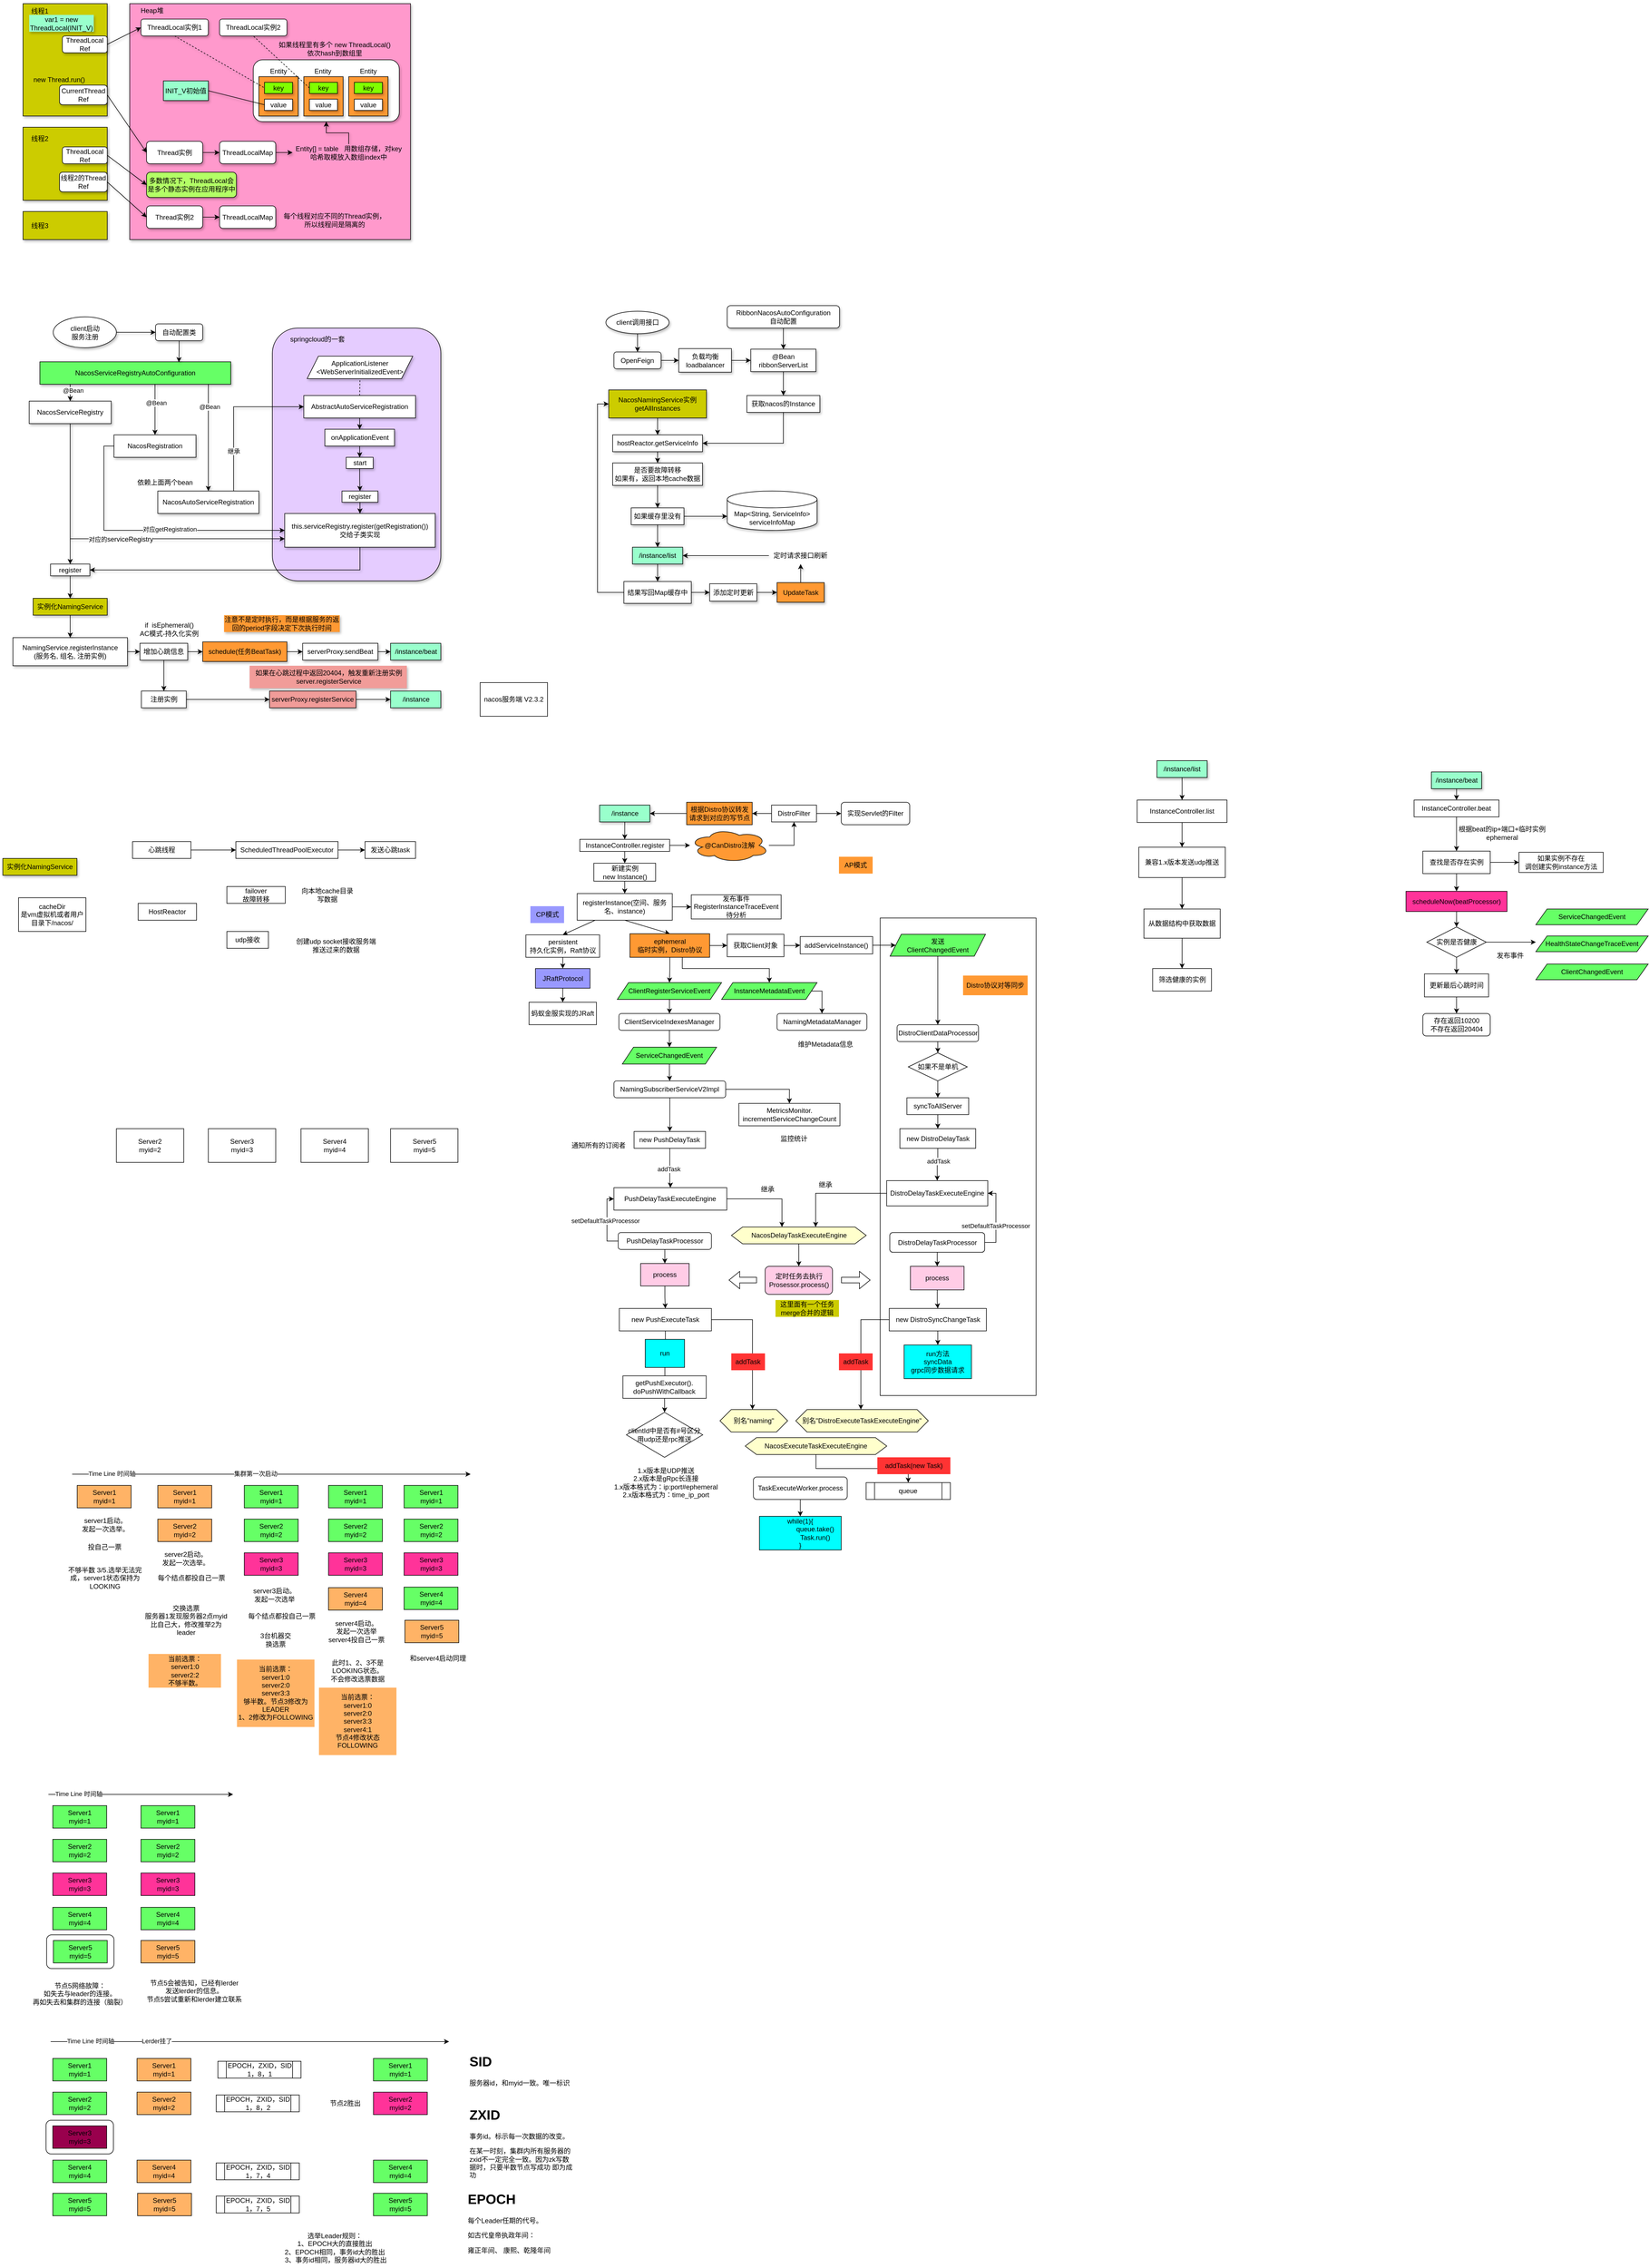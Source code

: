 <mxfile version="24.7.2" type="github">
  <diagram name="第 1 页" id="ozlCW-Ee5-HFpllsYa1k">
    <mxGraphModel dx="258" dy="510" grid="1" gridSize="10" guides="1" tooltips="1" connect="1" arrows="1" fold="1" page="1" pageScale="1" pageWidth="827" pageHeight="1169" math="0" shadow="0">
      <root>
        <mxCell id="0" />
        <mxCell id="1" parent="0" />
        <mxCell id="7Mqe-pKZRM4rNLALxK7J-68" value="" style="rounded=1;whiteSpace=wrap;html=1;" vertex="1" parent="1">
          <mxGeometry x="938" y="3500" width="120" height="60" as="geometry" />
        </mxCell>
        <mxCell id="entX_LZe45Zs7ox7Cd2R-93" value="" style="rounded=0;whiteSpace=wrap;html=1;" parent="1" vertex="1">
          <mxGeometry x="2422.38" y="1690" width="277.62" height="850" as="geometry" />
        </mxCell>
        <mxCell id="L0zeIL_IlN0LuXFVjX9a-150" value="" style="rounded=1;whiteSpace=wrap;html=1;fillColor=#E5CCFF;shadow=1;" parent="1" vertex="1">
          <mxGeometry x="1340" y="640" width="300" height="450" as="geometry" />
        </mxCell>
        <mxCell id="L0zeIL_IlN0LuXFVjX9a-34" value="" style="rounded=0;whiteSpace=wrap;html=1;fillColor=#FF99CC;shadow=1;" parent="1" vertex="1">
          <mxGeometry x="1086" y="62.5" width="500" height="420" as="geometry" />
        </mxCell>
        <mxCell id="L0zeIL_IlN0LuXFVjX9a-30" value="" style="rounded=0;whiteSpace=wrap;html=1;fillColor=#CCCC00;shadow=1;" parent="1" vertex="1">
          <mxGeometry x="896" y="62.5" width="150" height="200" as="geometry" />
        </mxCell>
        <mxCell id="L0zeIL_IlN0LuXFVjX9a-40" style="rounded=0;orthogonalLoop=1;jettySize=auto;html=1;entryX=0;entryY=0.5;entryDx=0;entryDy=0;exitX=1;exitY=0.5;exitDx=0;exitDy=0;shadow=1;" parent="1" source="L0zeIL_IlN0LuXFVjX9a-31" target="L0zeIL_IlN0LuXFVjX9a-35" edge="1">
          <mxGeometry relative="1" as="geometry" />
        </mxCell>
        <mxCell id="L0zeIL_IlN0LuXFVjX9a-31" value="ThreadLocal&lt;div&gt;Ref&lt;/div&gt;" style="rounded=1;whiteSpace=wrap;html=1;shadow=1;" parent="1" vertex="1">
          <mxGeometry x="966" y="120" width="80" height="30" as="geometry" />
        </mxCell>
        <mxCell id="L0zeIL_IlN0LuXFVjX9a-64" style="rounded=0;orthogonalLoop=1;jettySize=auto;html=1;entryX=0;entryY=0.5;entryDx=0;entryDy=0;exitX=1;exitY=0.5;exitDx=0;exitDy=0;shadow=1;" parent="1" source="L0zeIL_IlN0LuXFVjX9a-32" target="L0zeIL_IlN0LuXFVjX9a-42" edge="1">
          <mxGeometry relative="1" as="geometry" />
        </mxCell>
        <mxCell id="L0zeIL_IlN0LuXFVjX9a-32" value="CurrentThread&lt;div&gt;Ref&lt;/div&gt;" style="rounded=1;whiteSpace=wrap;html=1;shadow=1;" parent="1" vertex="1">
          <mxGeometry x="961" y="207.5" width="85" height="35" as="geometry" />
        </mxCell>
        <mxCell id="L0zeIL_IlN0LuXFVjX9a-35" value="ThreadLocal实例1" style="rounded=1;whiteSpace=wrap;html=1;shadow=1;" parent="1" vertex="1">
          <mxGeometry x="1106" y="90" width="120" height="30" as="geometry" />
        </mxCell>
        <mxCell id="L0zeIL_IlN0LuXFVjX9a-36" value="var1 = new ThreadLocal(INIT_V)" style="text;html=1;align=center;verticalAlign=middle;whiteSpace=wrap;rounded=0;fillColor=#99FFCC;shadow=1;" parent="1" vertex="1">
          <mxGeometry x="907" y="82.5" width="115" height="30" as="geometry" />
        </mxCell>
        <mxCell id="L0zeIL_IlN0LuXFVjX9a-37" value="new Thread.run()" style="text;html=1;align=center;verticalAlign=middle;whiteSpace=wrap;rounded=0;shadow=1;" parent="1" vertex="1">
          <mxGeometry x="907" y="182.5" width="107" height="30" as="geometry" />
        </mxCell>
        <mxCell id="L0zeIL_IlN0LuXFVjX9a-41" value="ThreadLocal实例2" style="rounded=1;whiteSpace=wrap;html=1;shadow=1;" parent="1" vertex="1">
          <mxGeometry x="1246" y="90" width="120" height="30" as="geometry" />
        </mxCell>
        <mxCell id="L0zeIL_IlN0LuXFVjX9a-65" style="edgeStyle=orthogonalEdgeStyle;rounded=0;orthogonalLoop=1;jettySize=auto;html=1;entryX=0;entryY=0.5;entryDx=0;entryDy=0;shadow=1;" parent="1" source="L0zeIL_IlN0LuXFVjX9a-42" target="L0zeIL_IlN0LuXFVjX9a-43" edge="1">
          <mxGeometry relative="1" as="geometry" />
        </mxCell>
        <mxCell id="L0zeIL_IlN0LuXFVjX9a-42" value="Thread实例" style="rounded=1;whiteSpace=wrap;html=1;shadow=1;" parent="1" vertex="1">
          <mxGeometry x="1116" y="307.5" width="100" height="40" as="geometry" />
        </mxCell>
        <mxCell id="L0zeIL_IlN0LuXFVjX9a-66" style="edgeStyle=orthogonalEdgeStyle;rounded=0;orthogonalLoop=1;jettySize=auto;html=1;entryX=0;entryY=0.5;entryDx=0;entryDy=0;shadow=1;" parent="1" source="L0zeIL_IlN0LuXFVjX9a-43" target="L0zeIL_IlN0LuXFVjX9a-58" edge="1">
          <mxGeometry relative="1" as="geometry" />
        </mxCell>
        <mxCell id="L0zeIL_IlN0LuXFVjX9a-43" value="ThreadLocalMap" style="rounded=1;whiteSpace=wrap;html=1;shadow=1;" parent="1" vertex="1">
          <mxGeometry x="1246" y="307.5" width="100" height="40" as="geometry" />
        </mxCell>
        <mxCell id="L0zeIL_IlN0LuXFVjX9a-54" value="" style="rounded=1;whiteSpace=wrap;html=1;shadow=1;" parent="1" vertex="1">
          <mxGeometry x="1306" y="162.5" width="260" height="110" as="geometry" />
        </mxCell>
        <mxCell id="L0zeIL_IlN0LuXFVjX9a-44" value="" style="rounded=0;whiteSpace=wrap;html=1;fillColor=#FF9933;shadow=1;" parent="1" vertex="1">
          <mxGeometry x="1316" y="192.5" width="70" height="70" as="geometry" />
        </mxCell>
        <mxCell id="L0zeIL_IlN0LuXFVjX9a-45" value="key" style="rounded=0;whiteSpace=wrap;html=1;fillColor=#80FF00;shadow=1;" parent="1" vertex="1">
          <mxGeometry x="1326" y="202.5" width="50" height="20" as="geometry" />
        </mxCell>
        <mxCell id="L0zeIL_IlN0LuXFVjX9a-47" value="value" style="rounded=0;whiteSpace=wrap;html=1;shadow=1;" parent="1" vertex="1">
          <mxGeometry x="1326" y="232.5" width="50" height="20" as="geometry" />
        </mxCell>
        <mxCell id="L0zeIL_IlN0LuXFVjX9a-48" value="" style="rounded=0;whiteSpace=wrap;html=1;fillColor=#FF9933;shadow=1;" parent="1" vertex="1">
          <mxGeometry x="1396" y="192.5" width="70" height="70" as="geometry" />
        </mxCell>
        <mxCell id="L0zeIL_IlN0LuXFVjX9a-49" value="key" style="rounded=0;whiteSpace=wrap;html=1;fillColor=#80FF00;shadow=1;" parent="1" vertex="1">
          <mxGeometry x="1406" y="202.5" width="50" height="20" as="geometry" />
        </mxCell>
        <mxCell id="L0zeIL_IlN0LuXFVjX9a-50" value="value" style="rounded=0;whiteSpace=wrap;html=1;shadow=1;" parent="1" vertex="1">
          <mxGeometry x="1406" y="232.5" width="50" height="20" as="geometry" />
        </mxCell>
        <mxCell id="L0zeIL_IlN0LuXFVjX9a-51" value="" style="rounded=0;whiteSpace=wrap;html=1;fillColor=#FF9933;shadow=1;" parent="1" vertex="1">
          <mxGeometry x="1476" y="192.5" width="70" height="70" as="geometry" />
        </mxCell>
        <mxCell id="L0zeIL_IlN0LuXFVjX9a-52" value="key" style="rounded=0;whiteSpace=wrap;html=1;fillColor=#80FF00;shadow=1;" parent="1" vertex="1">
          <mxGeometry x="1486" y="202.5" width="50" height="20" as="geometry" />
        </mxCell>
        <mxCell id="L0zeIL_IlN0LuXFVjX9a-53" value="value" style="rounded=0;whiteSpace=wrap;html=1;shadow=1;" parent="1" vertex="1">
          <mxGeometry x="1486" y="232.5" width="50" height="20" as="geometry" />
        </mxCell>
        <mxCell id="L0zeIL_IlN0LuXFVjX9a-55" value="Entity" style="text;html=1;align=center;verticalAlign=middle;whiteSpace=wrap;rounded=0;shadow=1;" parent="1" vertex="1">
          <mxGeometry x="1321" y="167.5" width="60" height="30" as="geometry" />
        </mxCell>
        <mxCell id="L0zeIL_IlN0LuXFVjX9a-56" value="Entity" style="text;html=1;align=center;verticalAlign=middle;whiteSpace=wrap;rounded=0;shadow=1;" parent="1" vertex="1">
          <mxGeometry x="1400" y="167.5" width="60" height="30" as="geometry" />
        </mxCell>
        <mxCell id="L0zeIL_IlN0LuXFVjX9a-57" value="Entity" style="text;html=1;align=center;verticalAlign=middle;whiteSpace=wrap;rounded=0;shadow=1;" parent="1" vertex="1">
          <mxGeometry x="1481" y="167.5" width="60" height="30" as="geometry" />
        </mxCell>
        <mxCell id="L0zeIL_IlN0LuXFVjX9a-67" style="edgeStyle=orthogonalEdgeStyle;rounded=0;orthogonalLoop=1;jettySize=auto;html=1;entryX=0.5;entryY=1;entryDx=0;entryDy=0;shadow=1;" parent="1" source="L0zeIL_IlN0LuXFVjX9a-58" target="L0zeIL_IlN0LuXFVjX9a-54" edge="1">
          <mxGeometry relative="1" as="geometry" />
        </mxCell>
        <mxCell id="L0zeIL_IlN0LuXFVjX9a-58" value="Entity[] = table&amp;nbsp; &amp;nbsp;用数组存储，对key哈希取模放入数组index中" style="text;html=1;align=center;verticalAlign=middle;whiteSpace=wrap;rounded=0;shadow=1;" parent="1" vertex="1">
          <mxGeometry x="1376" y="312.5" width="200" height="30" as="geometry" />
        </mxCell>
        <mxCell id="L0zeIL_IlN0LuXFVjX9a-61" value="" style="endArrow=none;dashed=1;html=1;rounded=0;entryX=0;entryY=0.5;entryDx=0;entryDy=0;exitX=0.5;exitY=1;exitDx=0;exitDy=0;shadow=1;" parent="1" source="L0zeIL_IlN0LuXFVjX9a-35" target="L0zeIL_IlN0LuXFVjX9a-45" edge="1">
          <mxGeometry width="50" height="50" relative="1" as="geometry">
            <mxPoint x="1196" y="217.5" as="sourcePoint" />
            <mxPoint x="1246" y="167.5" as="targetPoint" />
          </mxGeometry>
        </mxCell>
        <mxCell id="L0zeIL_IlN0LuXFVjX9a-62" value="" style="endArrow=none;dashed=1;html=1;rounded=0;entryX=0.5;entryY=1;entryDx=0;entryDy=0;exitX=0;exitY=0.5;exitDx=0;exitDy=0;shadow=1;" parent="1" source="L0zeIL_IlN0LuXFVjX9a-49" target="L0zeIL_IlN0LuXFVjX9a-41" edge="1">
          <mxGeometry width="50" height="50" relative="1" as="geometry">
            <mxPoint x="1456" y="142.5" as="sourcePoint" />
            <mxPoint x="1506" y="92.5" as="targetPoint" />
          </mxGeometry>
        </mxCell>
        <mxCell id="L0zeIL_IlN0LuXFVjX9a-63" value="如果线程里有多个 new ThreadLocal() 依次hash到数组里" style="text;html=1;align=center;verticalAlign=middle;whiteSpace=wrap;rounded=0;shadow=1;" parent="1" vertex="1">
          <mxGeometry x="1346" y="127.5" width="210" height="30" as="geometry" />
        </mxCell>
        <mxCell id="L0zeIL_IlN0LuXFVjX9a-68" value="INIT_V初始值" style="rounded=0;whiteSpace=wrap;html=1;fillColor=#99FFCC;shadow=1;" parent="1" vertex="1">
          <mxGeometry x="1146" y="200" width="80" height="35" as="geometry" />
        </mxCell>
        <mxCell id="L0zeIL_IlN0LuXFVjX9a-69" value="" style="endArrow=none;html=1;rounded=0;entryX=0;entryY=0.5;entryDx=0;entryDy=0;exitX=1;exitY=0.5;exitDx=0;exitDy=0;shadow=1;" parent="1" source="L0zeIL_IlN0LuXFVjX9a-68" target="L0zeIL_IlN0LuXFVjX9a-47" edge="1">
          <mxGeometry width="50" height="50" relative="1" as="geometry">
            <mxPoint x="1216" y="292.5" as="sourcePoint" />
            <mxPoint x="1266" y="242.5" as="targetPoint" />
          </mxGeometry>
        </mxCell>
        <mxCell id="L0zeIL_IlN0LuXFVjX9a-72" value="多数情况下，ThreadLocal会是多个静态实例在应用程序中" style="rounded=1;whiteSpace=wrap;html=1;fillColor=#B3FF66;shadow=1;" parent="1" vertex="1">
          <mxGeometry x="1116" y="362.5" width="160" height="45" as="geometry" />
        </mxCell>
        <mxCell id="L0zeIL_IlN0LuXFVjX9a-73" value="Heap堆" style="text;html=1;align=center;verticalAlign=middle;whiteSpace=wrap;rounded=0;shadow=1;" parent="1" vertex="1">
          <mxGeometry x="1096" y="60" width="60" height="30" as="geometry" />
        </mxCell>
        <mxCell id="L0zeIL_IlN0LuXFVjX9a-74" value="" style="rounded=0;whiteSpace=wrap;html=1;fillColor=#CCCC00;shadow=1;" parent="1" vertex="1">
          <mxGeometry x="896" y="282.5" width="150" height="130" as="geometry" />
        </mxCell>
        <mxCell id="L0zeIL_IlN0LuXFVjX9a-75" value="线程1" style="text;html=1;align=center;verticalAlign=middle;whiteSpace=wrap;rounded=0;shadow=1;" parent="1" vertex="1">
          <mxGeometry x="896" y="60.5" width="60" height="30" as="geometry" />
        </mxCell>
        <mxCell id="L0zeIL_IlN0LuXFVjX9a-76" value="线程2" style="text;html=1;align=center;verticalAlign=middle;whiteSpace=wrap;rounded=0;shadow=1;" parent="1" vertex="1">
          <mxGeometry x="896" y="287.5" width="60" height="30" as="geometry" />
        </mxCell>
        <mxCell id="L0zeIL_IlN0LuXFVjX9a-78" style="rounded=0;orthogonalLoop=1;jettySize=auto;html=1;entryX=0;entryY=0.5;entryDx=0;entryDy=0;exitX=1;exitY=0.5;exitDx=0;exitDy=0;shadow=1;" parent="1" source="L0zeIL_IlN0LuXFVjX9a-77" target="L0zeIL_IlN0LuXFVjX9a-72" edge="1">
          <mxGeometry relative="1" as="geometry" />
        </mxCell>
        <mxCell id="L0zeIL_IlN0LuXFVjX9a-77" value="ThreadLocal&lt;div&gt;Ref&lt;/div&gt;" style="rounded=1;whiteSpace=wrap;html=1;shadow=1;" parent="1" vertex="1">
          <mxGeometry x="966" y="317.5" width="80" height="30" as="geometry" />
        </mxCell>
        <mxCell id="L0zeIL_IlN0LuXFVjX9a-82" style="rounded=0;orthogonalLoop=1;jettySize=auto;html=1;entryX=0;entryY=0.5;entryDx=0;entryDy=0;exitX=1;exitY=0.5;exitDx=0;exitDy=0;shadow=1;" parent="1" source="L0zeIL_IlN0LuXFVjX9a-79" target="L0zeIL_IlN0LuXFVjX9a-80" edge="1">
          <mxGeometry relative="1" as="geometry" />
        </mxCell>
        <mxCell id="L0zeIL_IlN0LuXFVjX9a-79" value="线程2的Thread&lt;div&gt;Ref&lt;/div&gt;" style="rounded=1;whiteSpace=wrap;html=1;shadow=1;" parent="1" vertex="1">
          <mxGeometry x="961" y="362.5" width="85" height="35" as="geometry" />
        </mxCell>
        <mxCell id="L0zeIL_IlN0LuXFVjX9a-83" style="edgeStyle=orthogonalEdgeStyle;rounded=0;orthogonalLoop=1;jettySize=auto;html=1;entryX=0;entryY=0.5;entryDx=0;entryDy=0;shadow=1;" parent="1" source="L0zeIL_IlN0LuXFVjX9a-80" target="L0zeIL_IlN0LuXFVjX9a-81" edge="1">
          <mxGeometry relative="1" as="geometry" />
        </mxCell>
        <mxCell id="L0zeIL_IlN0LuXFVjX9a-80" value="Thread实例2" style="rounded=1;whiteSpace=wrap;html=1;shadow=1;" parent="1" vertex="1">
          <mxGeometry x="1116" y="422.5" width="100" height="40" as="geometry" />
        </mxCell>
        <mxCell id="L0zeIL_IlN0LuXFVjX9a-81" value="ThreadLocalMap" style="rounded=1;whiteSpace=wrap;html=1;shadow=1;" parent="1" vertex="1">
          <mxGeometry x="1246" y="422.5" width="100" height="40" as="geometry" />
        </mxCell>
        <mxCell id="L0zeIL_IlN0LuXFVjX9a-84" value="每个线程对应不同的Thread实例，所以线程间是隔离的" style="text;html=1;align=center;verticalAlign=middle;whiteSpace=wrap;rounded=0;shadow=1;" parent="1" vertex="1">
          <mxGeometry x="1356" y="432.5" width="190" height="30" as="geometry" />
        </mxCell>
        <mxCell id="L0zeIL_IlN0LuXFVjX9a-85" value="" style="rounded=0;whiteSpace=wrap;html=1;fillColor=#CCCC00;shadow=1;" parent="1" vertex="1">
          <mxGeometry x="896" y="432.5" width="150" height="50" as="geometry" />
        </mxCell>
        <mxCell id="L0zeIL_IlN0LuXFVjX9a-86" value="线程3" style="text;html=1;align=center;verticalAlign=middle;whiteSpace=wrap;rounded=0;shadow=1;" parent="1" vertex="1">
          <mxGeometry x="896" y="442.5" width="60" height="30" as="geometry" />
        </mxCell>
        <mxCell id="L0zeIL_IlN0LuXFVjX9a-88" value="自动配置类" style="rounded=1;whiteSpace=wrap;html=1;shadow=1;" parent="1" vertex="1">
          <mxGeometry x="1132" y="632.5" width="84" height="30" as="geometry" />
        </mxCell>
        <mxCell id="L0zeIL_IlN0LuXFVjX9a-93" style="edgeStyle=orthogonalEdgeStyle;rounded=0;orthogonalLoop=1;jettySize=auto;html=1;entryX=0.5;entryY=0;entryDx=0;entryDy=0;shadow=1;" parent="1" source="L0zeIL_IlN0LuXFVjX9a-89" target="L0zeIL_IlN0LuXFVjX9a-90" edge="1">
          <mxGeometry relative="1" as="geometry">
            <Array as="points">
              <mxPoint x="980" y="730" />
              <mxPoint x="980" y="730" />
            </Array>
          </mxGeometry>
        </mxCell>
        <mxCell id="L0zeIL_IlN0LuXFVjX9a-157" value="@Bean" style="edgeLabel;html=1;align=center;verticalAlign=middle;resizable=0;points=[];shadow=1;" parent="L0zeIL_IlN0LuXFVjX9a-93" vertex="1" connectable="0">
          <mxGeometry x="-0.2" y="5" relative="1" as="geometry">
            <mxPoint y="-1" as="offset" />
          </mxGeometry>
        </mxCell>
        <mxCell id="L0zeIL_IlN0LuXFVjX9a-96" style="edgeStyle=orthogonalEdgeStyle;rounded=0;orthogonalLoop=1;jettySize=auto;html=1;shadow=1;" parent="1" source="L0zeIL_IlN0LuXFVjX9a-89" target="L0zeIL_IlN0LuXFVjX9a-92" edge="1">
          <mxGeometry relative="1" as="geometry">
            <Array as="points">
              <mxPoint x="1226" y="820" />
              <mxPoint x="1226" y="820" />
            </Array>
          </mxGeometry>
        </mxCell>
        <mxCell id="L0zeIL_IlN0LuXFVjX9a-156" value="@Bean" style="edgeLabel;html=1;align=center;verticalAlign=middle;resizable=0;points=[];shadow=1;" parent="L0zeIL_IlN0LuXFVjX9a-96" vertex="1" connectable="0">
          <mxGeometry x="-0.573" y="2" relative="1" as="geometry">
            <mxPoint y="-1" as="offset" />
          </mxGeometry>
        </mxCell>
        <mxCell id="L0zeIL_IlN0LuXFVjX9a-117" style="edgeStyle=orthogonalEdgeStyle;rounded=0;orthogonalLoop=1;jettySize=auto;html=1;entryX=0.5;entryY=0;entryDx=0;entryDy=0;shadow=1;" parent="1" source="L0zeIL_IlN0LuXFVjX9a-89" target="L0zeIL_IlN0LuXFVjX9a-91" edge="1">
          <mxGeometry relative="1" as="geometry">
            <Array as="points">
              <mxPoint x="1131" y="740" />
              <mxPoint x="1131" y="740" />
            </Array>
          </mxGeometry>
        </mxCell>
        <mxCell id="L0zeIL_IlN0LuXFVjX9a-155" value="@Bean" style="edgeLabel;html=1;align=center;verticalAlign=middle;resizable=0;points=[];shadow=1;" parent="L0zeIL_IlN0LuXFVjX9a-117" vertex="1" connectable="0">
          <mxGeometry x="-0.261" y="2" relative="1" as="geometry">
            <mxPoint y="-1" as="offset" />
          </mxGeometry>
        </mxCell>
        <mxCell id="L0zeIL_IlN0LuXFVjX9a-89" value="NacosServiceRegistryAutoConfiguration" style="rounded=0;whiteSpace=wrap;html=1;fillColor=#66FF66;shadow=1;" parent="1" vertex="1">
          <mxGeometry x="926" y="700" width="340" height="40" as="geometry" />
        </mxCell>
        <mxCell id="L0zeIL_IlN0LuXFVjX9a-120" style="edgeStyle=orthogonalEdgeStyle;rounded=0;orthogonalLoop=1;jettySize=auto;html=1;entryX=0.5;entryY=0;entryDx=0;entryDy=0;shadow=1;" parent="1" source="L0zeIL_IlN0LuXFVjX9a-90" target="L0zeIL_IlN0LuXFVjX9a-121" edge="1">
          <mxGeometry relative="1" as="geometry">
            <mxPoint x="980" y="1160" as="targetPoint" />
          </mxGeometry>
        </mxCell>
        <mxCell id="L0zeIL_IlN0LuXFVjX9a-159" style="edgeStyle=orthogonalEdgeStyle;rounded=0;orthogonalLoop=1;jettySize=auto;html=1;entryX=0;entryY=0.75;entryDx=0;entryDy=0;shadow=1;" parent="1" source="L0zeIL_IlN0LuXFVjX9a-90" target="L0zeIL_IlN0LuXFVjX9a-113" edge="1">
          <mxGeometry relative="1" as="geometry">
            <Array as="points">
              <mxPoint x="980" y="1015" />
            </Array>
          </mxGeometry>
        </mxCell>
        <mxCell id="L0zeIL_IlN0LuXFVjX9a-160" value="对应的&lt;span style=&quot;text-wrap: wrap; font-size: 12px; background-color: rgb(251, 251, 251);&quot;&gt;serviceRegistry&lt;/span&gt;" style="edgeLabel;html=1;align=center;verticalAlign=middle;resizable=0;points=[];shadow=1;" parent="L0zeIL_IlN0LuXFVjX9a-159" vertex="1" connectable="0">
          <mxGeometry x="-0.115" y="-1" relative="1" as="geometry">
            <mxPoint x="35" as="offset" />
          </mxGeometry>
        </mxCell>
        <mxCell id="L0zeIL_IlN0LuXFVjX9a-90" value="NacosServiceRegistry" style="rounded=0;whiteSpace=wrap;html=1;shadow=1;" parent="1" vertex="1">
          <mxGeometry x="907" y="770" width="146" height="40" as="geometry" />
        </mxCell>
        <mxCell id="L0zeIL_IlN0LuXFVjX9a-115" style="edgeStyle=orthogonalEdgeStyle;rounded=0;orthogonalLoop=1;jettySize=auto;html=1;entryX=0;entryY=0.5;entryDx=0;entryDy=0;shadow=1;" parent="1" source="L0zeIL_IlN0LuXFVjX9a-91" target="L0zeIL_IlN0LuXFVjX9a-113" edge="1">
          <mxGeometry relative="1" as="geometry">
            <Array as="points">
              <mxPoint x="1040" y="850" />
              <mxPoint x="1040" y="1000" />
            </Array>
          </mxGeometry>
        </mxCell>
        <mxCell id="L0zeIL_IlN0LuXFVjX9a-116" value="对应getRegistration" style="edgeLabel;html=1;align=center;verticalAlign=middle;resizable=0;points=[];shadow=1;" parent="L0zeIL_IlN0LuXFVjX9a-115" vertex="1" connectable="0">
          <mxGeometry x="0.164" y="2" relative="1" as="geometry">
            <mxPoint as="offset" />
          </mxGeometry>
        </mxCell>
        <mxCell id="L0zeIL_IlN0LuXFVjX9a-91" value="NacosRegistration" style="rounded=0;whiteSpace=wrap;html=1;shadow=1;" parent="1" vertex="1">
          <mxGeometry x="1058" y="830" width="146" height="40" as="geometry" />
        </mxCell>
        <mxCell id="L0zeIL_IlN0LuXFVjX9a-161" style="edgeStyle=orthogonalEdgeStyle;rounded=0;orthogonalLoop=1;jettySize=auto;html=1;entryX=0;entryY=0.5;entryDx=0;entryDy=0;exitX=0.75;exitY=0;exitDx=0;exitDy=0;shadow=1;" parent="1" source="L0zeIL_IlN0LuXFVjX9a-92" target="L0zeIL_IlN0LuXFVjX9a-99" edge="1">
          <mxGeometry relative="1" as="geometry" />
        </mxCell>
        <mxCell id="L0zeIL_IlN0LuXFVjX9a-162" value="继承" style="edgeLabel;html=1;align=center;verticalAlign=middle;resizable=0;points=[];shadow=1;" parent="L0zeIL_IlN0LuXFVjX9a-161" vertex="1" connectable="0">
          <mxGeometry x="-0.487" relative="1" as="geometry">
            <mxPoint y="-1" as="offset" />
          </mxGeometry>
        </mxCell>
        <mxCell id="L0zeIL_IlN0LuXFVjX9a-92" value="NacosAutoServiceRegistration" style="rounded=0;whiteSpace=wrap;html=1;shadow=1;" parent="1" vertex="1">
          <mxGeometry x="1136" y="930" width="180" height="40" as="geometry" />
        </mxCell>
        <mxCell id="L0zeIL_IlN0LuXFVjX9a-98" value="依赖上面两个bean" style="text;html=1;align=center;verticalAlign=middle;whiteSpace=wrap;rounded=0;shadow=1;" parent="1" vertex="1">
          <mxGeometry x="1094" y="900" width="110" height="30" as="geometry" />
        </mxCell>
        <mxCell id="L0zeIL_IlN0LuXFVjX9a-106" style="edgeStyle=orthogonalEdgeStyle;rounded=0;orthogonalLoop=1;jettySize=auto;html=1;entryX=0.5;entryY=0;entryDx=0;entryDy=0;shadow=1;" parent="1" source="L0zeIL_IlN0LuXFVjX9a-99" target="L0zeIL_IlN0LuXFVjX9a-103" edge="1">
          <mxGeometry relative="1" as="geometry" />
        </mxCell>
        <mxCell id="L0zeIL_IlN0LuXFVjX9a-99" value="AbstractAutoServiceRegistration" style="rounded=0;whiteSpace=wrap;html=1;shadow=1;" parent="1" vertex="1">
          <mxGeometry x="1396" y="760" width="199" height="40" as="geometry" />
        </mxCell>
        <mxCell id="L0zeIL_IlN0LuXFVjX9a-100" value="ApplicationListener&lt;div&gt;&amp;lt;WebServerInitializedEvent&amp;gt;&lt;/div&gt;" style="shape=parallelogram;perimeter=parallelogramPerimeter;whiteSpace=wrap;html=1;fixedSize=1;shadow=1;" parent="1" vertex="1">
          <mxGeometry x="1402" y="690" width="188" height="40" as="geometry" />
        </mxCell>
        <mxCell id="L0zeIL_IlN0LuXFVjX9a-102" value="" style="endArrow=none;dashed=1;html=1;rounded=0;entryX=0.5;entryY=1;entryDx=0;entryDy=0;exitX=0.5;exitY=0;exitDx=0;exitDy=0;shadow=1;" parent="1" source="L0zeIL_IlN0LuXFVjX9a-99" target="L0zeIL_IlN0LuXFVjX9a-100" edge="1">
          <mxGeometry width="50" height="50" relative="1" as="geometry">
            <mxPoint x="1604" y="810" as="sourcePoint" />
            <mxPoint x="1654" y="760" as="targetPoint" />
          </mxGeometry>
        </mxCell>
        <mxCell id="L0zeIL_IlN0LuXFVjX9a-107" style="edgeStyle=orthogonalEdgeStyle;rounded=0;orthogonalLoop=1;jettySize=auto;html=1;entryX=0.5;entryY=0;entryDx=0;entryDy=0;shadow=1;" parent="1" source="L0zeIL_IlN0LuXFVjX9a-103" target="L0zeIL_IlN0LuXFVjX9a-104" edge="1">
          <mxGeometry relative="1" as="geometry" />
        </mxCell>
        <mxCell id="L0zeIL_IlN0LuXFVjX9a-103" value="onApplicationEvent" style="rounded=0;whiteSpace=wrap;html=1;shadow=1;" parent="1" vertex="1">
          <mxGeometry x="1433.5" y="820" width="124" height="30" as="geometry" />
        </mxCell>
        <mxCell id="L0zeIL_IlN0LuXFVjX9a-109" style="edgeStyle=orthogonalEdgeStyle;rounded=0;orthogonalLoop=1;jettySize=auto;html=1;entryX=0.5;entryY=0;entryDx=0;entryDy=0;shadow=1;" parent="1" source="L0zeIL_IlN0LuXFVjX9a-104" target="L0zeIL_IlN0LuXFVjX9a-105" edge="1">
          <mxGeometry relative="1" as="geometry" />
        </mxCell>
        <mxCell id="L0zeIL_IlN0LuXFVjX9a-104" value="start" style="rounded=0;whiteSpace=wrap;html=1;shadow=1;" parent="1" vertex="1">
          <mxGeometry x="1471.5" y="870" width="48" height="20" as="geometry" />
        </mxCell>
        <mxCell id="L0zeIL_IlN0LuXFVjX9a-114" value="" style="edgeStyle=orthogonalEdgeStyle;rounded=0;orthogonalLoop=1;jettySize=auto;html=1;shadow=1;" parent="1" source="L0zeIL_IlN0LuXFVjX9a-105" target="L0zeIL_IlN0LuXFVjX9a-113" edge="1">
          <mxGeometry relative="1" as="geometry" />
        </mxCell>
        <mxCell id="L0zeIL_IlN0LuXFVjX9a-105" value="register" style="rounded=0;whiteSpace=wrap;html=1;shadow=1;" parent="1" vertex="1">
          <mxGeometry x="1464" y="930" width="64" height="20" as="geometry" />
        </mxCell>
        <mxCell id="L0zeIL_IlN0LuXFVjX9a-122" style="rounded=0;orthogonalLoop=1;jettySize=auto;html=1;entryX=1;entryY=0.5;entryDx=0;entryDy=0;edgeStyle=orthogonalEdgeStyle;exitX=0.5;exitY=1;exitDx=0;exitDy=0;shadow=1;" parent="1" source="L0zeIL_IlN0LuXFVjX9a-113" target="L0zeIL_IlN0LuXFVjX9a-121" edge="1">
          <mxGeometry relative="1" as="geometry" />
        </mxCell>
        <mxCell id="L0zeIL_IlN0LuXFVjX9a-113" value="this.serviceRegistry.register(getRegistration())&lt;div&gt;交给子类实现&lt;/div&gt;" style="whiteSpace=wrap;html=1;rounded=0;shadow=1;" parent="1" vertex="1">
          <mxGeometry x="1362" y="970" width="268" height="60" as="geometry" />
        </mxCell>
        <mxCell id="L0zeIL_IlN0LuXFVjX9a-127" style="edgeStyle=orthogonalEdgeStyle;rounded=0;orthogonalLoop=1;jettySize=auto;html=1;entryX=0.5;entryY=0;entryDx=0;entryDy=0;shadow=1;" parent="1" source="L0zeIL_IlN0LuXFVjX9a-121" target="L0zeIL_IlN0LuXFVjX9a-126" edge="1">
          <mxGeometry relative="1" as="geometry" />
        </mxCell>
        <mxCell id="L0zeIL_IlN0LuXFVjX9a-121" value="register" style="rounded=0;whiteSpace=wrap;html=1;shadow=1;" parent="1" vertex="1">
          <mxGeometry x="945" y="1060" width="70" height="21" as="geometry" />
        </mxCell>
        <mxCell id="L0zeIL_IlN0LuXFVjX9a-158" style="edgeStyle=orthogonalEdgeStyle;rounded=0;orthogonalLoop=1;jettySize=auto;html=1;entryX=0;entryY=0.5;entryDx=0;entryDy=0;shadow=1;" parent="1" source="L0zeIL_IlN0LuXFVjX9a-123" target="L0zeIL_IlN0LuXFVjX9a-129" edge="1">
          <mxGeometry relative="1" as="geometry" />
        </mxCell>
        <mxCell id="L0zeIL_IlN0LuXFVjX9a-123" value="NamingService.registerInstance&lt;div&gt;(服务名, 组名, 注册实例)&lt;br&gt;&lt;/div&gt;" style="rounded=0;whiteSpace=wrap;html=1;shadow=1;" parent="1" vertex="1">
          <mxGeometry x="878" y="1191" width="204" height="50" as="geometry" />
        </mxCell>
        <mxCell id="L0zeIL_IlN0LuXFVjX9a-128" style="edgeStyle=orthogonalEdgeStyle;rounded=0;orthogonalLoop=1;jettySize=auto;html=1;entryX=0.5;entryY=0;entryDx=0;entryDy=0;shadow=1;" parent="1" source="L0zeIL_IlN0LuXFVjX9a-126" target="L0zeIL_IlN0LuXFVjX9a-123" edge="1">
          <mxGeometry relative="1" as="geometry" />
        </mxCell>
        <mxCell id="L0zeIL_IlN0LuXFVjX9a-126" value="实例化NamingService" style="rounded=0;whiteSpace=wrap;html=1;fillColor=#CCCC00;shadow=1;" parent="1" vertex="1">
          <mxGeometry x="914" y="1121" width="132" height="30" as="geometry" />
        </mxCell>
        <mxCell id="L0zeIL_IlN0LuXFVjX9a-135" style="edgeStyle=orthogonalEdgeStyle;rounded=0;orthogonalLoop=1;jettySize=auto;html=1;entryX=0.5;entryY=0;entryDx=0;entryDy=0;shadow=1;" parent="1" source="L0zeIL_IlN0LuXFVjX9a-129" target="L0zeIL_IlN0LuXFVjX9a-132" edge="1">
          <mxGeometry relative="1" as="geometry" />
        </mxCell>
        <mxCell id="L0zeIL_IlN0LuXFVjX9a-142" style="edgeStyle=orthogonalEdgeStyle;rounded=0;orthogonalLoop=1;jettySize=auto;html=1;entryX=0;entryY=0.5;entryDx=0;entryDy=0;shadow=1;" parent="1" source="L0zeIL_IlN0LuXFVjX9a-129" target="L0zeIL_IlN0LuXFVjX9a-138" edge="1">
          <mxGeometry relative="1" as="geometry" />
        </mxCell>
        <mxCell id="L0zeIL_IlN0LuXFVjX9a-129" value="增加心跳信息" style="rounded=0;whiteSpace=wrap;html=1;shadow=1;" parent="1" vertex="1">
          <mxGeometry x="1104.25" y="1201" width="85" height="30" as="geometry" />
        </mxCell>
        <mxCell id="L0zeIL_IlN0LuXFVjX9a-131" value="if&amp;nbsp; isEphemeral()&lt;div&gt;AC模式-持久化实例&lt;/div&gt;" style="text;html=1;align=center;verticalAlign=middle;whiteSpace=wrap;rounded=0;shadow=1;" parent="1" vertex="1">
          <mxGeometry x="1096" y="1161" width="121" height="30" as="geometry" />
        </mxCell>
        <mxCell id="L0zeIL_IlN0LuXFVjX9a-147" style="edgeStyle=orthogonalEdgeStyle;rounded=0;orthogonalLoop=1;jettySize=auto;html=1;entryX=0;entryY=0.5;entryDx=0;entryDy=0;shadow=1;" parent="1" source="L0zeIL_IlN0LuXFVjX9a-132" target="L0zeIL_IlN0LuXFVjX9a-140" edge="1">
          <mxGeometry relative="1" as="geometry" />
        </mxCell>
        <mxCell id="L0zeIL_IlN0LuXFVjX9a-132" value="注册实例" style="rounded=0;whiteSpace=wrap;html=1;shadow=1;" parent="1" vertex="1">
          <mxGeometry x="1106.75" y="1286" width="80" height="30" as="geometry" />
        </mxCell>
        <mxCell id="L0zeIL_IlN0LuXFVjX9a-133" value="/instance" style="rounded=0;whiteSpace=wrap;html=1;fillColor=#99FFCC;shadow=1;" parent="1" vertex="1">
          <mxGeometry x="1550.5" y="1286" width="89.5" height="30" as="geometry" />
        </mxCell>
        <mxCell id="L0zeIL_IlN0LuXFVjX9a-143" style="edgeStyle=orthogonalEdgeStyle;rounded=0;orthogonalLoop=1;jettySize=auto;html=1;entryX=0;entryY=0.5;entryDx=0;entryDy=0;shadow=1;" parent="1" source="L0zeIL_IlN0LuXFVjX9a-138" target="L0zeIL_IlN0LuXFVjX9a-139" edge="1">
          <mxGeometry relative="1" as="geometry" />
        </mxCell>
        <mxCell id="L0zeIL_IlN0LuXFVjX9a-138" value="schedule(任务BeatTask)" style="rounded=0;whiteSpace=wrap;html=1;fillColor=#FF9933;shadow=1;" parent="1" vertex="1">
          <mxGeometry x="1216" y="1198.5" width="150" height="35" as="geometry" />
        </mxCell>
        <mxCell id="L0zeIL_IlN0LuXFVjX9a-144" style="edgeStyle=orthogonalEdgeStyle;rounded=0;orthogonalLoop=1;jettySize=auto;html=1;entryX=0;entryY=0.5;entryDx=0;entryDy=0;shadow=1;" parent="1" source="L0zeIL_IlN0LuXFVjX9a-139" target="L0zeIL_IlN0LuXFVjX9a-141" edge="1">
          <mxGeometry relative="1" as="geometry" />
        </mxCell>
        <mxCell id="L0zeIL_IlN0LuXFVjX9a-139" value="serverProxy.sendBeat" style="rounded=0;whiteSpace=wrap;html=1;shadow=1;" parent="1" vertex="1">
          <mxGeometry x="1394" y="1201" width="134" height="30" as="geometry" />
        </mxCell>
        <mxCell id="L0zeIL_IlN0LuXFVjX9a-148" style="edgeStyle=orthogonalEdgeStyle;rounded=0;orthogonalLoop=1;jettySize=auto;html=1;entryX=0;entryY=0.5;entryDx=0;entryDy=0;shadow=1;" parent="1" source="L0zeIL_IlN0LuXFVjX9a-140" target="L0zeIL_IlN0LuXFVjX9a-133" edge="1">
          <mxGeometry relative="1" as="geometry" />
        </mxCell>
        <mxCell id="L0zeIL_IlN0LuXFVjX9a-140" value="serverProxy.registerService" style="rounded=0;whiteSpace=wrap;html=1;fillColor=#F19C99;shadow=1;" parent="1" vertex="1">
          <mxGeometry x="1335" y="1286" width="154" height="30" as="geometry" />
        </mxCell>
        <mxCell id="L0zeIL_IlN0LuXFVjX9a-141" value="/instance/beat" style="rounded=0;whiteSpace=wrap;html=1;fillColor=#99FFCC;shadow=1;" parent="1" vertex="1">
          <mxGeometry x="1550.5" y="1201" width="89.5" height="30" as="geometry" />
        </mxCell>
        <mxCell id="L0zeIL_IlN0LuXFVjX9a-145" value="注意不是定时执行，而是根据服务的返回的period字段决定下次执行时间" style="text;html=1;align=center;verticalAlign=middle;whiteSpace=wrap;rounded=0;fillColor=#FF9933;shadow=1;" parent="1" vertex="1">
          <mxGeometry x="1254" y="1151" width="206" height="30" as="geometry" />
        </mxCell>
        <mxCell id="L0zeIL_IlN0LuXFVjX9a-146" value="如果在心跳过程中返回20404，触发重新注册实例&lt;div&gt;server.registerService&lt;/div&gt;" style="text;html=1;align=center;verticalAlign=middle;resizable=0;points=[];autosize=1;strokeColor=none;fillColor=#F19C99;shadow=1;" parent="1" vertex="1">
          <mxGeometry x="1299.5" y="1241" width="280" height="40" as="geometry" />
        </mxCell>
        <mxCell id="L0zeIL_IlN0LuXFVjX9a-151" value="springcloud的一套" style="text;html=1;align=center;verticalAlign=middle;whiteSpace=wrap;rounded=0;shadow=1;" parent="1" vertex="1">
          <mxGeometry x="1365" y="645" width="111" height="30" as="geometry" />
        </mxCell>
        <mxCell id="L0zeIL_IlN0LuXFVjX9a-153" style="edgeStyle=orthogonalEdgeStyle;rounded=0;orthogonalLoop=1;jettySize=auto;html=1;entryX=0;entryY=0.5;entryDx=0;entryDy=0;shadow=1;" parent="1" source="L0zeIL_IlN0LuXFVjX9a-152" target="L0zeIL_IlN0LuXFVjX9a-88" edge="1">
          <mxGeometry relative="1" as="geometry" />
        </mxCell>
        <mxCell id="L0zeIL_IlN0LuXFVjX9a-152" value="client启动&lt;div&gt;服务注册&lt;/div&gt;" style="ellipse;whiteSpace=wrap;html=1;shadow=1;" parent="1" vertex="1">
          <mxGeometry x="949.75" y="620" width="112.5" height="55" as="geometry" />
        </mxCell>
        <mxCell id="L0zeIL_IlN0LuXFVjX9a-154" style="edgeStyle=orthogonalEdgeStyle;rounded=0;orthogonalLoop=1;jettySize=auto;html=1;entryX=0.728;entryY=0.019;entryDx=0;entryDy=0;entryPerimeter=0;shadow=1;" parent="1" source="L0zeIL_IlN0LuXFVjX9a-88" target="L0zeIL_IlN0LuXFVjX9a-89" edge="1">
          <mxGeometry relative="1" as="geometry" />
        </mxCell>
        <mxCell id="L0zeIL_IlN0LuXFVjX9a-163" value="实例化NamingService" style="rounded=0;whiteSpace=wrap;html=1;fillColor=#CCCC00;shadow=1;" parent="1" vertex="1">
          <mxGeometry x="860" y="1584" width="132" height="30" as="geometry" />
        </mxCell>
        <mxCell id="L0zeIL_IlN0LuXFVjX9a-164" value="cacheDir&lt;div&gt;是vm虚拟机或者用户目录下/nacos/&lt;/div&gt;" style="rounded=0;whiteSpace=wrap;html=1;" parent="1" vertex="1">
          <mxGeometry x="888" y="1654" width="120" height="60" as="geometry" />
        </mxCell>
        <mxCell id="L0zeIL_IlN0LuXFVjX9a-168" value="" style="edgeStyle=orthogonalEdgeStyle;rounded=0;orthogonalLoop=1;jettySize=auto;html=1;" parent="1" source="L0zeIL_IlN0LuXFVjX9a-165" target="L0zeIL_IlN0LuXFVjX9a-167" edge="1">
          <mxGeometry relative="1" as="geometry" />
        </mxCell>
        <mxCell id="L0zeIL_IlN0LuXFVjX9a-165" value="心跳线程" style="rounded=0;whiteSpace=wrap;html=1;" parent="1" vertex="1">
          <mxGeometry x="1091" y="1554" width="104" height="30" as="geometry" />
        </mxCell>
        <mxCell id="L0zeIL_IlN0LuXFVjX9a-166" value="udp接收" style="rounded=0;whiteSpace=wrap;html=1;" parent="1" vertex="1">
          <mxGeometry x="1259" y="1714" width="74" height="30" as="geometry" />
        </mxCell>
        <mxCell id="L0zeIL_IlN0LuXFVjX9a-170" value="" style="edgeStyle=orthogonalEdgeStyle;rounded=0;orthogonalLoop=1;jettySize=auto;html=1;" parent="1" source="L0zeIL_IlN0LuXFVjX9a-167" target="L0zeIL_IlN0LuXFVjX9a-169" edge="1">
          <mxGeometry relative="1" as="geometry" />
        </mxCell>
        <mxCell id="L0zeIL_IlN0LuXFVjX9a-167" value="ScheduledThreadPoolExecutor" style="rounded=0;whiteSpace=wrap;html=1;" parent="1" vertex="1">
          <mxGeometry x="1275" y="1554" width="182" height="30" as="geometry" />
        </mxCell>
        <mxCell id="L0zeIL_IlN0LuXFVjX9a-169" value="发送心跳task" style="rounded=0;whiteSpace=wrap;html=1;" parent="1" vertex="1">
          <mxGeometry x="1505" y="1554" width="90" height="30" as="geometry" />
        </mxCell>
        <mxCell id="L0zeIL_IlN0LuXFVjX9a-172" value="failover&lt;div&gt;故障转移&lt;/div&gt;" style="rounded=0;whiteSpace=wrap;html=1;" parent="1" vertex="1">
          <mxGeometry x="1259" y="1634" width="104" height="30" as="geometry" />
        </mxCell>
        <mxCell id="L0zeIL_IlN0LuXFVjX9a-173" value="向本地cache目录写数据" style="text;html=1;align=center;verticalAlign=middle;whiteSpace=wrap;rounded=0;" parent="1" vertex="1">
          <mxGeometry x="1386" y="1634" width="104" height="30" as="geometry" />
        </mxCell>
        <mxCell id="L0zeIL_IlN0LuXFVjX9a-174" value="HostReactor" style="rounded=0;whiteSpace=wrap;html=1;" parent="1" vertex="1">
          <mxGeometry x="1101" y="1664" width="104" height="30" as="geometry" />
        </mxCell>
        <mxCell id="L0zeIL_IlN0LuXFVjX9a-175" value="创建udp socket接收服务端推送过来的数据" style="text;html=1;align=center;verticalAlign=middle;whiteSpace=wrap;rounded=0;" parent="1" vertex="1">
          <mxGeometry x="1378.5" y="1724" width="149" height="30" as="geometry" />
        </mxCell>
        <mxCell id="entX_LZe45Zs7ox7Cd2R-45" style="edgeStyle=orthogonalEdgeStyle;rounded=0;orthogonalLoop=1;jettySize=auto;html=1;entryX=0.5;entryY=0;entryDx=0;entryDy=0;shadow=1;" parent="1" source="L0zeIL_IlN0LuXFVjX9a-176" target="L0zeIL_IlN0LuXFVjX9a-177" edge="1">
          <mxGeometry relative="1" as="geometry" />
        </mxCell>
        <mxCell id="L0zeIL_IlN0LuXFVjX9a-176" value="client调用接口" style="ellipse;whiteSpace=wrap;html=1;shadow=1;" parent="1" vertex="1">
          <mxGeometry x="1934" y="610" width="112.5" height="40" as="geometry" />
        </mxCell>
        <mxCell id="entX_LZe45Zs7ox7Cd2R-41" style="edgeStyle=orthogonalEdgeStyle;rounded=0;orthogonalLoop=1;jettySize=auto;html=1;entryX=0;entryY=0.5;entryDx=0;entryDy=0;shadow=1;" parent="1" source="L0zeIL_IlN0LuXFVjX9a-177" target="entX_LZe45Zs7ox7Cd2R-40" edge="1">
          <mxGeometry relative="1" as="geometry" />
        </mxCell>
        <mxCell id="L0zeIL_IlN0LuXFVjX9a-177" value="OpenFeign" style="rounded=1;whiteSpace=wrap;html=1;shadow=1;" parent="1" vertex="1">
          <mxGeometry x="1948.25" y="682.5" width="84" height="30" as="geometry" />
        </mxCell>
        <mxCell id="L0zeIL_IlN0LuXFVjX9a-198" style="edgeStyle=orthogonalEdgeStyle;rounded=0;orthogonalLoop=1;jettySize=auto;html=1;entryX=0.5;entryY=0;entryDx=0;entryDy=0;shadow=1;" parent="1" source="L0zeIL_IlN0LuXFVjX9a-178" target="L0zeIL_IlN0LuXFVjX9a-197" edge="1">
          <mxGeometry relative="1" as="geometry" />
        </mxCell>
        <mxCell id="L0zeIL_IlN0LuXFVjX9a-178" value="&lt;div&gt;NacosNamingService实例&lt;br&gt;&lt;/div&gt;&lt;div&gt;getAllInstances&lt;br&gt;&lt;/div&gt;" style="rounded=0;whiteSpace=wrap;html=1;fillColor=#CCCC00;shadow=1;" parent="1" vertex="1">
          <mxGeometry x="1939" y="750" width="174" height="50" as="geometry" />
        </mxCell>
        <mxCell id="L0zeIL_IlN0LuXFVjX9a-190" style="edgeStyle=orthogonalEdgeStyle;rounded=0;orthogonalLoop=1;jettySize=auto;html=1;entryX=0.5;entryY=0;entryDx=0;entryDy=0;shadow=1;" parent="1" source="L0zeIL_IlN0LuXFVjX9a-180" target="L0zeIL_IlN0LuXFVjX9a-182" edge="1">
          <mxGeometry relative="1" as="geometry" />
        </mxCell>
        <mxCell id="L0zeIL_IlN0LuXFVjX9a-180" value="是否要故障转移&lt;div&gt;如果有，返回本地cache数据&lt;/div&gt;" style="rounded=0;whiteSpace=wrap;html=1;shadow=1;" parent="1" vertex="1">
          <mxGeometry x="1946" y="880" width="160" height="40" as="geometry" />
        </mxCell>
        <mxCell id="L0zeIL_IlN0LuXFVjX9a-181" value="&lt;div&gt;Map&amp;lt;String, ServiceInfo&amp;gt;&lt;br&gt;&lt;/div&gt;serviceInfoMap" style="shape=cylinder3;whiteSpace=wrap;html=1;boundedLbl=1;backgroundOutline=1;size=15;shadow=1;" parent="1" vertex="1">
          <mxGeometry x="2150" y="930" width="160" height="70" as="geometry" />
        </mxCell>
        <mxCell id="L0zeIL_IlN0LuXFVjX9a-191" style="edgeStyle=orthogonalEdgeStyle;rounded=0;orthogonalLoop=1;jettySize=auto;html=1;entryX=0.5;entryY=0;entryDx=0;entryDy=0;shadow=1;" parent="1" source="L0zeIL_IlN0LuXFVjX9a-182" target="L0zeIL_IlN0LuXFVjX9a-183" edge="1">
          <mxGeometry relative="1" as="geometry" />
        </mxCell>
        <mxCell id="L0zeIL_IlN0LuXFVjX9a-182" value="如果缓存里没有" style="rounded=0;whiteSpace=wrap;html=1;shadow=1;" parent="1" vertex="1">
          <mxGeometry x="1979" y="960" width="94" height="30" as="geometry" />
        </mxCell>
        <mxCell id="L0zeIL_IlN0LuXFVjX9a-192" style="edgeStyle=orthogonalEdgeStyle;rounded=0;orthogonalLoop=1;jettySize=auto;html=1;entryX=0.5;entryY=0;entryDx=0;entryDy=0;shadow=1;" parent="1" source="L0zeIL_IlN0LuXFVjX9a-183" target="L0zeIL_IlN0LuXFVjX9a-184" edge="1">
          <mxGeometry relative="1" as="geometry" />
        </mxCell>
        <mxCell id="L0zeIL_IlN0LuXFVjX9a-183" value="/instance/list" style="rounded=0;whiteSpace=wrap;html=1;fillColor=#99FFCC;shadow=1;" parent="1" vertex="1">
          <mxGeometry x="1981.25" y="1030" width="89.5" height="30" as="geometry" />
        </mxCell>
        <mxCell id="L0zeIL_IlN0LuXFVjX9a-193" style="edgeStyle=orthogonalEdgeStyle;rounded=0;orthogonalLoop=1;jettySize=auto;html=1;entryX=0;entryY=0.5;entryDx=0;entryDy=0;shadow=1;" parent="1" source="L0zeIL_IlN0LuXFVjX9a-184" target="L0zeIL_IlN0LuXFVjX9a-185" edge="1">
          <mxGeometry relative="1" as="geometry" />
        </mxCell>
        <mxCell id="L0zeIL_IlN0LuXFVjX9a-200" style="edgeStyle=orthogonalEdgeStyle;rounded=0;orthogonalLoop=1;jettySize=auto;html=1;entryX=0;entryY=0.5;entryDx=0;entryDy=0;shadow=1;" parent="1" source="L0zeIL_IlN0LuXFVjX9a-184" target="L0zeIL_IlN0LuXFVjX9a-178" edge="1">
          <mxGeometry relative="1" as="geometry">
            <Array as="points">
              <mxPoint x="1919" y="1110" />
              <mxPoint x="1919" y="775" />
            </Array>
          </mxGeometry>
        </mxCell>
        <mxCell id="L0zeIL_IlN0LuXFVjX9a-184" value="结果写回Map缓存中" style="rounded=0;whiteSpace=wrap;html=1;shadow=1;" parent="1" vertex="1">
          <mxGeometry x="1966" y="1091" width="120" height="39" as="geometry" />
        </mxCell>
        <mxCell id="L0zeIL_IlN0LuXFVjX9a-194" style="edgeStyle=orthogonalEdgeStyle;rounded=0;orthogonalLoop=1;jettySize=auto;html=1;entryX=0;entryY=0.5;entryDx=0;entryDy=0;shadow=1;" parent="1" source="L0zeIL_IlN0LuXFVjX9a-185" target="L0zeIL_IlN0LuXFVjX9a-186" edge="1">
          <mxGeometry relative="1" as="geometry" />
        </mxCell>
        <mxCell id="L0zeIL_IlN0LuXFVjX9a-185" value="添加定时更新" style="rounded=0;whiteSpace=wrap;html=1;shadow=1;" parent="1" vertex="1">
          <mxGeometry x="2118.75" y="1095" width="84" height="31" as="geometry" />
        </mxCell>
        <mxCell id="L0zeIL_IlN0LuXFVjX9a-195" style="edgeStyle=orthogonalEdgeStyle;rounded=0;orthogonalLoop=1;jettySize=auto;html=1;entryX=0.5;entryY=1;entryDx=0;entryDy=0;shadow=1;" parent="1" source="L0zeIL_IlN0LuXFVjX9a-186" target="L0zeIL_IlN0LuXFVjX9a-187" edge="1">
          <mxGeometry relative="1" as="geometry" />
        </mxCell>
        <mxCell id="L0zeIL_IlN0LuXFVjX9a-186" value="UpdateTask" style="rounded=0;whiteSpace=wrap;html=1;fillColor=#FF9933;shadow=1;" parent="1" vertex="1">
          <mxGeometry x="2238.75" y="1093" width="84" height="35" as="geometry" />
        </mxCell>
        <mxCell id="L0zeIL_IlN0LuXFVjX9a-196" style="edgeStyle=orthogonalEdgeStyle;rounded=0;orthogonalLoop=1;jettySize=auto;html=1;entryX=1;entryY=0.5;entryDx=0;entryDy=0;shadow=1;" parent="1" source="L0zeIL_IlN0LuXFVjX9a-187" target="L0zeIL_IlN0LuXFVjX9a-183" edge="1">
          <mxGeometry relative="1" as="geometry" />
        </mxCell>
        <mxCell id="L0zeIL_IlN0LuXFVjX9a-187" value="定时请求接口刷新" style="text;html=1;align=center;verticalAlign=middle;whiteSpace=wrap;rounded=0;shadow=1;" parent="1" vertex="1">
          <mxGeometry x="2224.25" y="1030" width="113" height="30" as="geometry" />
        </mxCell>
        <mxCell id="L0zeIL_IlN0LuXFVjX9a-199" style="edgeStyle=orthogonalEdgeStyle;rounded=0;orthogonalLoop=1;jettySize=auto;html=1;entryX=0.5;entryY=0;entryDx=0;entryDy=0;shadow=1;" parent="1" source="L0zeIL_IlN0LuXFVjX9a-197" target="L0zeIL_IlN0LuXFVjX9a-180" edge="1">
          <mxGeometry relative="1" as="geometry" />
        </mxCell>
        <mxCell id="L0zeIL_IlN0LuXFVjX9a-197" value="&lt;div&gt;hostReactor.getServiceInfo&lt;br&gt;&lt;/div&gt;" style="rounded=0;whiteSpace=wrap;html=1;shadow=1;" parent="1" vertex="1">
          <mxGeometry x="1946" y="830" width="160" height="30" as="geometry" />
        </mxCell>
        <mxCell id="L0zeIL_IlN0LuXFVjX9a-202" style="edgeStyle=orthogonalEdgeStyle;rounded=0;orthogonalLoop=1;jettySize=auto;html=1;entryX=0;entryY=0;entryDx=0;entryDy=45;entryPerimeter=0;shadow=1;" parent="1" source="L0zeIL_IlN0LuXFVjX9a-182" target="L0zeIL_IlN0LuXFVjX9a-181" edge="1">
          <mxGeometry relative="1" as="geometry" />
        </mxCell>
        <mxCell id="L0zeIL_IlN0LuXFVjX9a-204" value="nacos服务端 V2.3.2" style="rounded=0;whiteSpace=wrap;html=1;" parent="1" vertex="1">
          <mxGeometry x="1710" y="1271" width="120" height="60" as="geometry" />
        </mxCell>
        <mxCell id="L0zeIL_IlN0LuXFVjX9a-215" style="edgeStyle=orthogonalEdgeStyle;rounded=0;orthogonalLoop=1;jettySize=auto;html=1;entryX=0.5;entryY=0;entryDx=0;entryDy=0;" parent="1" source="L0zeIL_IlN0LuXFVjX9a-205" target="L0zeIL_IlN0LuXFVjX9a-209" edge="1">
          <mxGeometry relative="1" as="geometry" />
        </mxCell>
        <mxCell id="L0zeIL_IlN0LuXFVjX9a-205" value="/instance/list" style="rounded=0;whiteSpace=wrap;html=1;fillColor=#99FFCC;shadow=1;" parent="1" vertex="1">
          <mxGeometry x="2915.25" y="1410" width="89.5" height="30" as="geometry" />
        </mxCell>
        <mxCell id="NVwCvqEGYrxMSUIzLfOA-8" style="edgeStyle=orthogonalEdgeStyle;rounded=0;orthogonalLoop=1;jettySize=auto;html=1;entryX=0.5;entryY=0;entryDx=0;entryDy=0;" parent="1" source="L0zeIL_IlN0LuXFVjX9a-206" target="L0zeIL_IlN0LuXFVjX9a-210" edge="1">
          <mxGeometry relative="1" as="geometry" />
        </mxCell>
        <mxCell id="L0zeIL_IlN0LuXFVjX9a-206" value="/instance/beat" style="rounded=0;whiteSpace=wrap;html=1;fillColor=#99FFCC;shadow=1;" parent="1" vertex="1">
          <mxGeometry x="3404.01" y="1430" width="89.5" height="30" as="geometry" />
        </mxCell>
        <mxCell id="NVwCvqEGYrxMSUIzLfOA-97" style="edgeStyle=orthogonalEdgeStyle;rounded=0;orthogonalLoop=1;jettySize=auto;html=1;entryX=0.5;entryY=0;entryDx=0;entryDy=0;" parent="1" source="L0zeIL_IlN0LuXFVjX9a-207" target="L0zeIL_IlN0LuXFVjX9a-208" edge="1">
          <mxGeometry relative="1" as="geometry" />
        </mxCell>
        <mxCell id="L0zeIL_IlN0LuXFVjX9a-207" value="/instance" style="rounded=0;whiteSpace=wrap;html=1;fillColor=#99FFCC;shadow=1;" parent="1" vertex="1">
          <mxGeometry x="1922.75" y="1489" width="89.5" height="30" as="geometry" />
        </mxCell>
        <mxCell id="NVwCvqEGYrxMSUIzLfOA-98" style="edgeStyle=orthogonalEdgeStyle;rounded=0;orthogonalLoop=1;jettySize=auto;html=1;entryX=0.5;entryY=0;entryDx=0;entryDy=0;" parent="1" source="L0zeIL_IlN0LuXFVjX9a-208" target="NVwCvqEGYrxMSUIzLfOA-12" edge="1">
          <mxGeometry relative="1" as="geometry" />
        </mxCell>
        <mxCell id="entX_LZe45Zs7ox7Cd2R-12" style="edgeStyle=orthogonalEdgeStyle;rounded=0;orthogonalLoop=1;jettySize=auto;html=1;" parent="1" source="L0zeIL_IlN0LuXFVjX9a-208" target="entX_LZe45Zs7ox7Cd2R-2" edge="1">
          <mxGeometry relative="1" as="geometry" />
        </mxCell>
        <mxCell id="L0zeIL_IlN0LuXFVjX9a-208" value="InstanceController.register" style="rounded=0;whiteSpace=wrap;html=1;" parent="1" vertex="1">
          <mxGeometry x="1887.5" y="1550" width="160" height="21.5" as="geometry" />
        </mxCell>
        <mxCell id="NVwCvqEGYrxMSUIzLfOA-2" style="edgeStyle=orthogonalEdgeStyle;rounded=0;orthogonalLoop=1;jettySize=auto;html=1;entryX=0.5;entryY=0;entryDx=0;entryDy=0;" parent="1" source="L0zeIL_IlN0LuXFVjX9a-209" target="NVwCvqEGYrxMSUIzLfOA-1" edge="1">
          <mxGeometry relative="1" as="geometry" />
        </mxCell>
        <mxCell id="L0zeIL_IlN0LuXFVjX9a-209" value="InstanceController.list" style="rounded=0;whiteSpace=wrap;html=1;" parent="1" vertex="1">
          <mxGeometry x="2880" y="1480" width="160" height="40" as="geometry" />
        </mxCell>
        <mxCell id="NVwCvqEGYrxMSUIzLfOA-9" style="edgeStyle=orthogonalEdgeStyle;rounded=0;orthogonalLoop=1;jettySize=auto;html=1;entryX=0.5;entryY=0;entryDx=0;entryDy=0;" parent="1" source="L0zeIL_IlN0LuXFVjX9a-210" target="NVwCvqEGYrxMSUIzLfOA-4" edge="1">
          <mxGeometry relative="1" as="geometry" />
        </mxCell>
        <mxCell id="L0zeIL_IlN0LuXFVjX9a-210" value="InstanceController.beat" style="rounded=0;whiteSpace=wrap;html=1;" parent="1" vertex="1">
          <mxGeometry x="3373.14" y="1480" width="151.25" height="30" as="geometry" />
        </mxCell>
        <mxCell id="L0zeIL_IlN0LuXFVjX9a-217" style="edgeStyle=orthogonalEdgeStyle;rounded=0;orthogonalLoop=1;jettySize=auto;html=1;entryX=0.5;entryY=0;entryDx=0;entryDy=0;" parent="1" source="L0zeIL_IlN0LuXFVjX9a-213" target="L0zeIL_IlN0LuXFVjX9a-214" edge="1">
          <mxGeometry relative="1" as="geometry" />
        </mxCell>
        <mxCell id="L0zeIL_IlN0LuXFVjX9a-213" value="从数据结构中获取数据" style="rounded=0;whiteSpace=wrap;html=1;" parent="1" vertex="1">
          <mxGeometry x="2892.07" y="1674" width="135.87" height="52" as="geometry" />
        </mxCell>
        <mxCell id="L0zeIL_IlN0LuXFVjX9a-214" value="筛选健康的实例" style="rounded=0;whiteSpace=wrap;html=1;" parent="1" vertex="1">
          <mxGeometry x="2907.61" y="1780" width="104.76" height="40" as="geometry" />
        </mxCell>
        <mxCell id="NVwCvqEGYrxMSUIzLfOA-3" style="edgeStyle=orthogonalEdgeStyle;rounded=0;orthogonalLoop=1;jettySize=auto;html=1;entryX=0.5;entryY=0;entryDx=0;entryDy=0;" parent="1" source="NVwCvqEGYrxMSUIzLfOA-1" target="L0zeIL_IlN0LuXFVjX9a-213" edge="1">
          <mxGeometry relative="1" as="geometry" />
        </mxCell>
        <mxCell id="NVwCvqEGYrxMSUIzLfOA-1" value="兼容1.x版本发送udp推送" style="rounded=0;whiteSpace=wrap;html=1;" parent="1" vertex="1">
          <mxGeometry x="2882.99" y="1564" width="154" height="54" as="geometry" />
        </mxCell>
        <mxCell id="entX_LZe45Zs7ox7Cd2R-28" style="edgeStyle=orthogonalEdgeStyle;rounded=0;orthogonalLoop=1;jettySize=auto;html=1;entryX=0;entryY=0.5;entryDx=0;entryDy=0;" parent="1" source="NVwCvqEGYrxMSUIzLfOA-4" target="entX_LZe45Zs7ox7Cd2R-26" edge="1">
          <mxGeometry relative="1" as="geometry" />
        </mxCell>
        <mxCell id="entX_LZe45Zs7ox7Cd2R-32" style="edgeStyle=orthogonalEdgeStyle;rounded=0;orthogonalLoop=1;jettySize=auto;html=1;entryX=0.5;entryY=0;entryDx=0;entryDy=0;" parent="1" source="NVwCvqEGYrxMSUIzLfOA-4" target="entX_LZe45Zs7ox7Cd2R-27" edge="1">
          <mxGeometry relative="1" as="geometry" />
        </mxCell>
        <mxCell id="NVwCvqEGYrxMSUIzLfOA-4" value="查找是否存在实例" style="rounded=0;whiteSpace=wrap;html=1;" parent="1" vertex="1">
          <mxGeometry x="3388.75" y="1571" width="120" height="40" as="geometry" />
        </mxCell>
        <mxCell id="NVwCvqEGYrxMSUIzLfOA-5" value="根据beat的ip+端口+临时实例ephemeral" style="text;html=1;align=center;verticalAlign=middle;whiteSpace=wrap;rounded=0;" parent="1" vertex="1">
          <mxGeometry x="3450" y="1514" width="160" height="50" as="geometry" />
        </mxCell>
        <mxCell id="NVwCvqEGYrxMSUIzLfOA-6" value="存在返回10200&lt;div&gt;不存在返回20404&lt;/div&gt;" style="rounded=1;whiteSpace=wrap;html=1;" parent="1" vertex="1">
          <mxGeometry x="3388.76" y="1860" width="120" height="40" as="geometry" />
        </mxCell>
        <mxCell id="NVwCvqEGYrxMSUIzLfOA-11" style="edgeStyle=orthogonalEdgeStyle;rounded=0;orthogonalLoop=1;jettySize=auto;html=1;entryX=0.5;entryY=0;entryDx=0;entryDy=0;" parent="1" source="NVwCvqEGYrxMSUIzLfOA-7" target="NVwCvqEGYrxMSUIzLfOA-6" edge="1">
          <mxGeometry relative="1" as="geometry" />
        </mxCell>
        <mxCell id="NVwCvqEGYrxMSUIzLfOA-7" value="更新最后心跳时间" style="rounded=0;whiteSpace=wrap;html=1;" parent="1" vertex="1">
          <mxGeometry x="3391.62" y="1789.5" width="114.25" height="41" as="geometry" />
        </mxCell>
        <mxCell id="NVwCvqEGYrxMSUIzLfOA-99" style="edgeStyle=orthogonalEdgeStyle;rounded=0;orthogonalLoop=1;jettySize=auto;html=1;entryX=0.5;entryY=0;entryDx=0;entryDy=0;" parent="1" source="NVwCvqEGYrxMSUIzLfOA-12" target="NVwCvqEGYrxMSUIzLfOA-13" edge="1">
          <mxGeometry relative="1" as="geometry" />
        </mxCell>
        <mxCell id="NVwCvqEGYrxMSUIzLfOA-12" value="新建实例&lt;div&gt;new Instance()&lt;/div&gt;" style="rounded=0;whiteSpace=wrap;html=1;" parent="1" vertex="1">
          <mxGeometry x="1912.5" y="1592.5" width="110" height="32" as="geometry" />
        </mxCell>
        <mxCell id="entX_LZe45Zs7ox7Cd2R-53" style="edgeStyle=orthogonalEdgeStyle;rounded=0;orthogonalLoop=1;jettySize=auto;html=1;entryX=0;entryY=0.5;entryDx=0;entryDy=0;" parent="1" source="NVwCvqEGYrxMSUIzLfOA-13" target="NVwCvqEGYrxMSUIzLfOA-14" edge="1">
          <mxGeometry relative="1" as="geometry" />
        </mxCell>
        <mxCell id="entX_LZe45Zs7ox7Cd2R-54" style="rounded=0;orthogonalLoop=1;jettySize=auto;html=1;exitX=0.5;exitY=1;exitDx=0;exitDy=0;entryX=0.5;entryY=0;entryDx=0;entryDy=0;" parent="1" source="NVwCvqEGYrxMSUIzLfOA-13" target="NVwCvqEGYrxMSUIzLfOA-15" edge="1">
          <mxGeometry relative="1" as="geometry" />
        </mxCell>
        <mxCell id="entX_LZe45Zs7ox7Cd2R-55" style="rounded=0;orthogonalLoop=1;jettySize=auto;html=1;entryX=0.5;entryY=0;entryDx=0;entryDy=0;" parent="1" source="NVwCvqEGYrxMSUIzLfOA-13" target="NVwCvqEGYrxMSUIzLfOA-16" edge="1">
          <mxGeometry relative="1" as="geometry" />
        </mxCell>
        <mxCell id="NVwCvqEGYrxMSUIzLfOA-13" value="registerInstance(空间、服务名、instance)" style="rounded=0;whiteSpace=wrap;html=1;" parent="1" vertex="1">
          <mxGeometry x="1882.81" y="1646.5" width="169.38" height="47.5" as="geometry" />
        </mxCell>
        <mxCell id="NVwCvqEGYrxMSUIzLfOA-14" value="发布事件&lt;div&gt;RegisterInstanceTraceEvent&lt;br&gt;&lt;/div&gt;&lt;div&gt;待分析&lt;/div&gt;" style="rounded=0;whiteSpace=wrap;html=1;" parent="1" vertex="1">
          <mxGeometry x="2086" y="1648.75" width="160" height="43" as="geometry" />
        </mxCell>
        <mxCell id="NVwCvqEGYrxMSUIzLfOA-102" style="edgeStyle=orthogonalEdgeStyle;rounded=0;orthogonalLoop=1;jettySize=auto;html=1;entryX=0;entryY=0.5;entryDx=0;entryDy=0;" parent="1" source="NVwCvqEGYrxMSUIzLfOA-15" target="NVwCvqEGYrxMSUIzLfOA-25" edge="1">
          <mxGeometry relative="1" as="geometry" />
        </mxCell>
        <mxCell id="NVwCvqEGYrxMSUIzLfOA-104" style="edgeStyle=orthogonalEdgeStyle;rounded=0;orthogonalLoop=1;jettySize=auto;html=1;entryX=0.5;entryY=0;entryDx=0;entryDy=0;" parent="1" source="NVwCvqEGYrxMSUIzLfOA-15" target="NVwCvqEGYrxMSUIzLfOA-28" edge="1">
          <mxGeometry relative="1" as="geometry" />
        </mxCell>
        <mxCell id="NVwCvqEGYrxMSUIzLfOA-105" style="rounded=0;orthogonalLoop=1;jettySize=auto;html=1;entryX=0.5;entryY=0;entryDx=0;entryDy=0;edgeStyle=orthogonalEdgeStyle;" parent="1" source="NVwCvqEGYrxMSUIzLfOA-15" target="NVwCvqEGYrxMSUIzLfOA-29" edge="1">
          <mxGeometry relative="1" as="geometry">
            <Array as="points">
              <mxPoint x="2070" y="1780" />
              <mxPoint x="2225" y="1780" />
            </Array>
          </mxGeometry>
        </mxCell>
        <mxCell id="NVwCvqEGYrxMSUIzLfOA-15" value="ephemeral&lt;div&gt;临时实例，Distro协议&lt;/div&gt;" style="rounded=0;whiteSpace=wrap;html=1;fillColor=#FF9933;" parent="1" vertex="1">
          <mxGeometry x="1976.75" y="1718" width="142" height="42" as="geometry" />
        </mxCell>
        <mxCell id="entX_LZe45Zs7ox7Cd2R-58" style="edgeStyle=orthogonalEdgeStyle;rounded=0;orthogonalLoop=1;jettySize=auto;html=1;entryX=0.5;entryY=0;entryDx=0;entryDy=0;" parent="1" source="NVwCvqEGYrxMSUIzLfOA-16" target="entX_LZe45Zs7ox7Cd2R-13" edge="1">
          <mxGeometry relative="1" as="geometry" />
        </mxCell>
        <mxCell id="NVwCvqEGYrxMSUIzLfOA-16" value="persistent&lt;div&gt;持久化实例，Raft协议&lt;/div&gt;" style="rounded=0;whiteSpace=wrap;html=1;" parent="1" vertex="1">
          <mxGeometry x="1791.5" y="1720" width="131.25" height="40" as="geometry" />
        </mxCell>
        <mxCell id="NVwCvqEGYrxMSUIzLfOA-75" style="edgeStyle=orthogonalEdgeStyle;rounded=0;orthogonalLoop=1;jettySize=auto;html=1;entryX=0.5;entryY=0;entryDx=0;entryDy=0;exitX=0.5;exitY=1;exitDx=0;exitDy=0;" parent="1" source="NVwCvqEGYrxMSUIzLfOA-22" target="NVwCvqEGYrxMSUIzLfOA-46" edge="1">
          <mxGeometry relative="1" as="geometry">
            <mxPoint x="1998.875" y="2095" as="sourcePoint" />
            <Array as="points">
              <mxPoint x="2048" y="2163" />
            </Array>
          </mxGeometry>
        </mxCell>
        <mxCell id="NVwCvqEGYrxMSUIzLfOA-76" value="addTask" style="edgeLabel;html=1;align=center;verticalAlign=middle;resizable=0;points=[];" parent="NVwCvqEGYrxMSUIzLfOA-75" vertex="1" connectable="0">
          <mxGeometry x="-0.383" y="-4" relative="1" as="geometry">
            <mxPoint x="2" y="15" as="offset" />
          </mxGeometry>
        </mxCell>
        <mxCell id="NVwCvqEGYrxMSUIzLfOA-22" value="new PushDelayTask" style="rounded=0;whiteSpace=wrap;html=1;" parent="1" vertex="1">
          <mxGeometry x="1984.12" y="2070" width="127.25" height="30" as="geometry" />
        </mxCell>
        <mxCell id="NVwCvqEGYrxMSUIzLfOA-23" value="MetricsMonitor.&lt;div&gt;incrementServiceChangeCount&lt;/div&gt;" style="rounded=0;whiteSpace=wrap;html=1;" parent="1" vertex="1">
          <mxGeometry x="2170.75" y="2020" width="180" height="40" as="geometry" />
        </mxCell>
        <mxCell id="NVwCvqEGYrxMSUIzLfOA-68" style="edgeStyle=orthogonalEdgeStyle;rounded=0;orthogonalLoop=1;jettySize=auto;html=1;entryX=0;entryY=0.5;entryDx=0;entryDy=0;" parent="1" source="NVwCvqEGYrxMSUIzLfOA-25" target="NVwCvqEGYrxMSUIzLfOA-27" edge="1">
          <mxGeometry relative="1" as="geometry" />
        </mxCell>
        <mxCell id="NVwCvqEGYrxMSUIzLfOA-25" value="获取Client对象" style="rounded=0;whiteSpace=wrap;html=1;" parent="1" vertex="1">
          <mxGeometry x="2150" y="1719" width="101" height="40" as="geometry" />
        </mxCell>
        <mxCell id="NVwCvqEGYrxMSUIzLfOA-69" style="edgeStyle=orthogonalEdgeStyle;rounded=0;orthogonalLoop=1;jettySize=auto;html=1;entryX=0;entryY=0.5;entryDx=0;entryDy=0;" parent="1" source="NVwCvqEGYrxMSUIzLfOA-27" target="NVwCvqEGYrxMSUIzLfOA-31" edge="1">
          <mxGeometry relative="1" as="geometry" />
        </mxCell>
        <mxCell id="NVwCvqEGYrxMSUIzLfOA-27" value="addServiceInstance()" style="rounded=0;whiteSpace=wrap;html=1;" parent="1" vertex="1">
          <mxGeometry x="2280" y="1723" width="129" height="31" as="geometry" />
        </mxCell>
        <mxCell id="NVwCvqEGYrxMSUIzLfOA-106" style="edgeStyle=orthogonalEdgeStyle;rounded=0;orthogonalLoop=1;jettySize=auto;html=1;entryX=0.5;entryY=0;entryDx=0;entryDy=0;" parent="1" source="NVwCvqEGYrxMSUIzLfOA-28" target="NVwCvqEGYrxMSUIzLfOA-32" edge="1">
          <mxGeometry relative="1" as="geometry" />
        </mxCell>
        <mxCell id="NVwCvqEGYrxMSUIzLfOA-28" value="ClientRegisterServiceEvent" style="shape=parallelogram;perimeter=parallelogramPerimeter;whiteSpace=wrap;html=1;fixedSize=1;fillColor=#66FF66;" parent="1" vertex="1">
          <mxGeometry x="1954.25" y="1805" width="185.75" height="30" as="geometry" />
        </mxCell>
        <mxCell id="entX_LZe45Zs7ox7Cd2R-56" style="edgeStyle=orthogonalEdgeStyle;rounded=0;orthogonalLoop=1;jettySize=auto;html=1;entryX=0.5;entryY=0;entryDx=0;entryDy=0;" parent="1" source="NVwCvqEGYrxMSUIzLfOA-29" target="NVwCvqEGYrxMSUIzLfOA-37" edge="1">
          <mxGeometry relative="1" as="geometry">
            <Array as="points">
              <mxPoint x="2319" y="1820" />
            </Array>
          </mxGeometry>
        </mxCell>
        <mxCell id="NVwCvqEGYrxMSUIzLfOA-29" value="InstanceMetadataEvent" style="shape=parallelogram;perimeter=parallelogramPerimeter;whiteSpace=wrap;html=1;fixedSize=1;fillColor=#66FF66;" parent="1" vertex="1">
          <mxGeometry x="2140" y="1805" width="170" height="30" as="geometry" />
        </mxCell>
        <mxCell id="NVwCvqEGYrxMSUIzLfOA-108" style="edgeStyle=orthogonalEdgeStyle;rounded=0;orthogonalLoop=1;jettySize=auto;html=1;entryX=0.5;entryY=0;entryDx=0;entryDy=0;" parent="1" source="NVwCvqEGYrxMSUIzLfOA-30" target="NVwCvqEGYrxMSUIzLfOA-33" edge="1">
          <mxGeometry relative="1" as="geometry" />
        </mxCell>
        <mxCell id="NVwCvqEGYrxMSUIzLfOA-30" value="ServiceChangedEvent" style="shape=parallelogram;perimeter=parallelogramPerimeter;whiteSpace=wrap;html=1;fixedSize=1;fillColor=#66FF66;" parent="1" vertex="1">
          <mxGeometry x="1963.13" y="1920" width="168" height="30" as="geometry" />
        </mxCell>
        <mxCell id="NVwCvqEGYrxMSUIzLfOA-70" style="edgeStyle=orthogonalEdgeStyle;rounded=0;orthogonalLoop=1;jettySize=auto;html=1;entryX=0.5;entryY=0;entryDx=0;entryDy=0;" parent="1" source="NVwCvqEGYrxMSUIzLfOA-31" target="NVwCvqEGYrxMSUIzLfOA-39" edge="1">
          <mxGeometry relative="1" as="geometry" />
        </mxCell>
        <mxCell id="NVwCvqEGYrxMSUIzLfOA-31" value="&lt;div&gt;发送&lt;br&gt;&lt;/div&gt;ClientChangedEvent" style="shape=parallelogram;perimeter=parallelogramPerimeter;whiteSpace=wrap;html=1;fixedSize=1;fillColor=#66FF66;" parent="1" vertex="1">
          <mxGeometry x="2440" y="1719" width="170" height="39" as="geometry" />
        </mxCell>
        <mxCell id="NVwCvqEGYrxMSUIzLfOA-107" style="edgeStyle=orthogonalEdgeStyle;rounded=0;orthogonalLoop=1;jettySize=auto;html=1;entryX=0.5;entryY=0;entryDx=0;entryDy=0;" parent="1" source="NVwCvqEGYrxMSUIzLfOA-32" target="NVwCvqEGYrxMSUIzLfOA-30" edge="1">
          <mxGeometry relative="1" as="geometry" />
        </mxCell>
        <mxCell id="NVwCvqEGYrxMSUIzLfOA-32" value="ClientServiceIndexesManager" style="rounded=1;whiteSpace=wrap;html=1;" parent="1" vertex="1">
          <mxGeometry x="1957.13" y="1860" width="180" height="30" as="geometry" />
        </mxCell>
        <mxCell id="NVwCvqEGYrxMSUIzLfOA-109" style="edgeStyle=orthogonalEdgeStyle;rounded=0;orthogonalLoop=1;jettySize=auto;html=1;entryX=0.5;entryY=0;entryDx=0;entryDy=0;" parent="1" source="NVwCvqEGYrxMSUIzLfOA-33" target="NVwCvqEGYrxMSUIzLfOA-22" edge="1">
          <mxGeometry relative="1" as="geometry" />
        </mxCell>
        <mxCell id="NVwCvqEGYrxMSUIzLfOA-110" style="edgeStyle=orthogonalEdgeStyle;rounded=0;orthogonalLoop=1;jettySize=auto;html=1;entryX=0.5;entryY=0;entryDx=0;entryDy=0;" parent="1" source="NVwCvqEGYrxMSUIzLfOA-33" target="NVwCvqEGYrxMSUIzLfOA-23" edge="1">
          <mxGeometry relative="1" as="geometry" />
        </mxCell>
        <mxCell id="NVwCvqEGYrxMSUIzLfOA-33" value="NamingSubscriberServiceV2Impl" style="rounded=1;whiteSpace=wrap;html=1;" parent="1" vertex="1">
          <mxGeometry x="1948.25" y="1980" width="199" height="30" as="geometry" />
        </mxCell>
        <mxCell id="NVwCvqEGYrxMSUIzLfOA-34" value="通知所有的订阅者" style="text;html=1;align=center;verticalAlign=middle;whiteSpace=wrap;rounded=0;" parent="1" vertex="1">
          <mxGeometry x="1861.25" y="2080" width="120" height="30" as="geometry" />
        </mxCell>
        <mxCell id="NVwCvqEGYrxMSUIzLfOA-36" value="监控统计" style="text;html=1;align=center;verticalAlign=middle;whiteSpace=wrap;rounded=0;" parent="1" vertex="1">
          <mxGeometry x="2238.75" y="2067.5" width="60" height="30" as="geometry" />
        </mxCell>
        <mxCell id="NVwCvqEGYrxMSUIzLfOA-37" value="NamingMetadataManager" style="rounded=1;whiteSpace=wrap;html=1;" parent="1" vertex="1">
          <mxGeometry x="2238.75" y="1860" width="160" height="30" as="geometry" />
        </mxCell>
        <mxCell id="NVwCvqEGYrxMSUIzLfOA-38" value="维护Metadata信息" style="text;html=1;align=center;verticalAlign=middle;whiteSpace=wrap;rounded=0;" parent="1" vertex="1">
          <mxGeometry x="2270" y="1900" width="110" height="30" as="geometry" />
        </mxCell>
        <mxCell id="NVwCvqEGYrxMSUIzLfOA-71" style="edgeStyle=orthogonalEdgeStyle;rounded=0;orthogonalLoop=1;jettySize=auto;html=1;entryX=0.5;entryY=0;entryDx=0;entryDy=0;" parent="1" source="NVwCvqEGYrxMSUIzLfOA-39" target="NVwCvqEGYrxMSUIzLfOA-40" edge="1">
          <mxGeometry relative="1" as="geometry" />
        </mxCell>
        <mxCell id="NVwCvqEGYrxMSUIzLfOA-39" value="DistroClientDataProcessor" style="rounded=1;whiteSpace=wrap;html=1;" parent="1" vertex="1">
          <mxGeometry x="2452.5" y="1880" width="145" height="30" as="geometry" />
        </mxCell>
        <mxCell id="NVwCvqEGYrxMSUIzLfOA-83" style="edgeStyle=orthogonalEdgeStyle;rounded=0;orthogonalLoop=1;jettySize=auto;html=1;entryX=0.5;entryY=0;entryDx=0;entryDy=0;" parent="1" source="NVwCvqEGYrxMSUIzLfOA-40" target="NVwCvqEGYrxMSUIzLfOA-72" edge="1">
          <mxGeometry relative="1" as="geometry" />
        </mxCell>
        <mxCell id="NVwCvqEGYrxMSUIzLfOA-40" value="如果不是单机" style="rhombus;whiteSpace=wrap;html=1;" parent="1" vertex="1">
          <mxGeometry x="2472.5" y="1930" width="105" height="50" as="geometry" />
        </mxCell>
        <mxCell id="entX_LZe45Zs7ox7Cd2R-71" style="edgeStyle=orthogonalEdgeStyle;rounded=0;orthogonalLoop=1;jettySize=auto;html=1;entryX=0.625;entryY=0;entryDx=0;entryDy=0;" parent="1" source="NVwCvqEGYrxMSUIzLfOA-41" target="NVwCvqEGYrxMSUIzLfOA-44" edge="1">
          <mxGeometry relative="1" as="geometry" />
        </mxCell>
        <mxCell id="NVwCvqEGYrxMSUIzLfOA-41" value="DistroDelayTaskExecuteEngine" style="rounded=0;whiteSpace=wrap;html=1;" parent="1" vertex="1">
          <mxGeometry x="2434" y="2157.5" width="180" height="45" as="geometry" />
        </mxCell>
        <mxCell id="entX_LZe45Zs7ox7Cd2R-65" style="edgeStyle=orthogonalEdgeStyle;rounded=0;orthogonalLoop=1;jettySize=auto;html=1;entryX=0.5;entryY=0;entryDx=0;entryDy=0;" parent="1" source="NVwCvqEGYrxMSUIzLfOA-42" target="NVwCvqEGYrxMSUIzLfOA-41" edge="1">
          <mxGeometry relative="1" as="geometry" />
        </mxCell>
        <mxCell id="entX_LZe45Zs7ox7Cd2R-66" value="addTask" style="edgeLabel;html=1;align=center;verticalAlign=middle;resizable=0;points=[];" parent="entX_LZe45Zs7ox7Cd2R-65" vertex="1" connectable="0">
          <mxGeometry x="-0.208" y="1" relative="1" as="geometry">
            <mxPoint as="offset" />
          </mxGeometry>
        </mxCell>
        <mxCell id="NVwCvqEGYrxMSUIzLfOA-42" value="new DistroDelayTask" style="rounded=0;whiteSpace=wrap;html=1;" parent="1" vertex="1">
          <mxGeometry x="2457.5" y="2065" width="135" height="35" as="geometry" />
        </mxCell>
        <mxCell id="entX_LZe45Zs7ox7Cd2R-91" style="edgeStyle=orthogonalEdgeStyle;rounded=0;orthogonalLoop=1;jettySize=auto;html=1;entryX=0.5;entryY=0;entryDx=0;entryDy=0;" parent="1" source="NVwCvqEGYrxMSUIzLfOA-44" target="entX_LZe45Zs7ox7Cd2R-90" edge="1">
          <mxGeometry relative="1" as="geometry" />
        </mxCell>
        <mxCell id="NVwCvqEGYrxMSUIzLfOA-44" value="NacosDelayTaskExecuteEngine" style="shape=hexagon;perimeter=hexagonPerimeter2;whiteSpace=wrap;html=1;fixedSize=1;fillColor=#FFFFCC;" parent="1" vertex="1">
          <mxGeometry x="2157.5" y="2240" width="240" height="30" as="geometry" />
        </mxCell>
        <mxCell id="entX_LZe45Zs7ox7Cd2R-70" style="edgeStyle=orthogonalEdgeStyle;rounded=0;orthogonalLoop=1;jettySize=auto;html=1;entryX=0.375;entryY=0;entryDx=0;entryDy=0;" parent="1" source="NVwCvqEGYrxMSUIzLfOA-46" target="NVwCvqEGYrxMSUIzLfOA-44" edge="1">
          <mxGeometry relative="1" as="geometry" />
        </mxCell>
        <mxCell id="NVwCvqEGYrxMSUIzLfOA-46" value="PushDelayTaskExecuteEngine" style="rounded=0;whiteSpace=wrap;html=1;" parent="1" vertex="1">
          <mxGeometry x="1948.25" y="2170" width="201" height="40" as="geometry" />
        </mxCell>
        <mxCell id="entX_LZe45Zs7ox7Cd2R-72" style="edgeStyle=orthogonalEdgeStyle;rounded=0;orthogonalLoop=1;jettySize=auto;html=1;entryX=0.5;entryY=0;entryDx=0;entryDy=0;" parent="1" source="NVwCvqEGYrxMSUIzLfOA-49" target="NVwCvqEGYrxMSUIzLfOA-62" edge="1">
          <mxGeometry relative="1" as="geometry" />
        </mxCell>
        <mxCell id="entX_LZe45Zs7ox7Cd2R-75" style="edgeStyle=orthogonalEdgeStyle;rounded=0;orthogonalLoop=1;jettySize=auto;html=1;entryX=1;entryY=0.5;entryDx=0;entryDy=0;exitX=1;exitY=0.5;exitDx=0;exitDy=0;" parent="1" source="NVwCvqEGYrxMSUIzLfOA-49" target="NVwCvqEGYrxMSUIzLfOA-41" edge="1">
          <mxGeometry relative="1" as="geometry" />
        </mxCell>
        <mxCell id="entX_LZe45Zs7ox7Cd2R-76" value="setDefaultTaskProcessor" style="edgeLabel;html=1;align=center;verticalAlign=middle;resizable=0;points=[];" parent="entX_LZe45Zs7ox7Cd2R-75" vertex="1" connectable="0">
          <mxGeometry x="-0.182" y="1" relative="1" as="geometry">
            <mxPoint as="offset" />
          </mxGeometry>
        </mxCell>
        <mxCell id="NVwCvqEGYrxMSUIzLfOA-49" value="DistroDelayTaskProcessor" style="rounded=1;whiteSpace=wrap;html=1;" parent="1" vertex="1">
          <mxGeometry x="2439.5" y="2250" width="169" height="35" as="geometry" />
        </mxCell>
        <mxCell id="entX_LZe45Zs7ox7Cd2R-77" style="edgeStyle=orthogonalEdgeStyle;rounded=0;orthogonalLoop=1;jettySize=auto;html=1;entryX=0.5;entryY=0;entryDx=0;entryDy=0;" parent="1" source="NVwCvqEGYrxMSUIzLfOA-52" target="NVwCvqEGYrxMSUIzLfOA-90" edge="1">
          <mxGeometry relative="1" as="geometry" />
        </mxCell>
        <mxCell id="entX_LZe45Zs7ox7Cd2R-88" style="edgeStyle=orthogonalEdgeStyle;rounded=0;orthogonalLoop=1;jettySize=auto;html=1;" parent="1" source="NVwCvqEGYrxMSUIzLfOA-52" target="NVwCvqEGYrxMSUIzLfOA-53" edge="1">
          <mxGeometry relative="1" as="geometry">
            <Array as="points">
              <mxPoint x="2388" y="2405" />
            </Array>
          </mxGeometry>
        </mxCell>
        <mxCell id="NVwCvqEGYrxMSUIzLfOA-52" value="&lt;div&gt;&lt;span style=&quot;background-color: initial;&quot;&gt;new&amp;nbsp;DistroSyncChangeTask&lt;/span&gt;&lt;br&gt;&lt;/div&gt;" style="rounded=0;whiteSpace=wrap;html=1;" parent="1" vertex="1">
          <mxGeometry x="2438.5" y="2385" width="173" height="40" as="geometry" />
        </mxCell>
        <mxCell id="NVwCvqEGYrxMSUIzLfOA-53" value="&lt;div&gt;别名&quot;DistroExecuteTaskExecuteEngine&quot;&lt;/div&gt;" style="shape=hexagon;perimeter=hexagonPerimeter2;whiteSpace=wrap;html=1;fixedSize=1;fillColor=#FFFFCC;" parent="1" vertex="1">
          <mxGeometry x="2272.13" y="2565" width="236" height="40" as="geometry" />
        </mxCell>
        <mxCell id="entX_LZe45Zs7ox7Cd2R-89" style="edgeStyle=orthogonalEdgeStyle;rounded=0;orthogonalLoop=1;jettySize=auto;html=1;entryX=0.5;entryY=0;entryDx=0;entryDy=0;" parent="1" source="NVwCvqEGYrxMSUIzLfOA-54" target="entX_LZe45Zs7ox7Cd2R-81" edge="1">
          <mxGeometry relative="1" as="geometry" />
        </mxCell>
        <mxCell id="NVwCvqEGYrxMSUIzLfOA-54" value="TaskExecuteWorker.process" style="rounded=1;whiteSpace=wrap;html=1;" parent="1" vertex="1">
          <mxGeometry x="2196.63" y="2685" width="167.13" height="40" as="geometry" />
        </mxCell>
        <mxCell id="NVwCvqEGYrxMSUIzLfOA-55" value="queue" style="shape=process;whiteSpace=wrap;html=1;backgroundOutline=1;" parent="1" vertex="1">
          <mxGeometry x="2397.38" y="2695" width="150" height="30" as="geometry" />
        </mxCell>
        <mxCell id="NVwCvqEGYrxMSUIzLfOA-64" style="edgeStyle=orthogonalEdgeStyle;rounded=0;orthogonalLoop=1;jettySize=auto;html=1;entryX=0.5;entryY=0;entryDx=0;entryDy=0;" parent="1" source="NVwCvqEGYrxMSUIzLfOA-62" target="NVwCvqEGYrxMSUIzLfOA-52" edge="1">
          <mxGeometry relative="1" as="geometry" />
        </mxCell>
        <mxCell id="NVwCvqEGYrxMSUIzLfOA-62" value="process" style="rounded=0;whiteSpace=wrap;html=1;fillColor=#FFCCE6;" parent="1" vertex="1">
          <mxGeometry x="2476.25" y="2310" width="95.5" height="42" as="geometry" />
        </mxCell>
        <mxCell id="entX_LZe45Zs7ox7Cd2R-64" style="edgeStyle=orthogonalEdgeStyle;rounded=0;orthogonalLoop=1;jettySize=auto;html=1;entryX=0.5;entryY=0;entryDx=0;entryDy=0;" parent="1" source="NVwCvqEGYrxMSUIzLfOA-72" target="NVwCvqEGYrxMSUIzLfOA-42" edge="1">
          <mxGeometry relative="1" as="geometry" />
        </mxCell>
        <mxCell id="NVwCvqEGYrxMSUIzLfOA-72" value="syncToAllServer" style="rounded=0;whiteSpace=wrap;html=1;" parent="1" vertex="1">
          <mxGeometry x="2470" y="2010" width="110" height="30" as="geometry" />
        </mxCell>
        <mxCell id="NVwCvqEGYrxMSUIzLfOA-78" style="edgeStyle=orthogonalEdgeStyle;rounded=0;orthogonalLoop=1;jettySize=auto;html=1;entryX=0;entryY=0.5;entryDx=0;entryDy=0;exitX=0;exitY=0.5;exitDx=0;exitDy=0;" parent="1" source="NVwCvqEGYrxMSUIzLfOA-77" target="NVwCvqEGYrxMSUIzLfOA-46" edge="1">
          <mxGeometry relative="1" as="geometry" />
        </mxCell>
        <mxCell id="NVwCvqEGYrxMSUIzLfOA-79" value="setDefaultTaskProcessor" style="edgeLabel;html=1;align=center;verticalAlign=middle;resizable=0;points=[];" parent="NVwCvqEGYrxMSUIzLfOA-78" vertex="1" connectable="0">
          <mxGeometry x="0.05" y="3" relative="1" as="geometry">
            <mxPoint as="offset" />
          </mxGeometry>
        </mxCell>
        <mxCell id="NVwCvqEGYrxMSUIzLfOA-82" style="edgeStyle=orthogonalEdgeStyle;rounded=0;orthogonalLoop=1;jettySize=auto;html=1;entryX=0.5;entryY=0;entryDx=0;entryDy=0;" parent="1" source="NVwCvqEGYrxMSUIzLfOA-77" target="NVwCvqEGYrxMSUIzLfOA-81" edge="1">
          <mxGeometry relative="1" as="geometry" />
        </mxCell>
        <mxCell id="NVwCvqEGYrxMSUIzLfOA-77" value="PushDelayTaskProcessor" style="rounded=1;whiteSpace=wrap;html=1;" parent="1" vertex="1">
          <mxGeometry x="1955.88" y="2250" width="166" height="30" as="geometry" />
        </mxCell>
        <mxCell id="NVwCvqEGYrxMSUIzLfOA-87" style="edgeStyle=orthogonalEdgeStyle;rounded=0;orthogonalLoop=1;jettySize=auto;html=1;entryX=0.5;entryY=0;entryDx=0;entryDy=0;" parent="1" source="NVwCvqEGYrxMSUIzLfOA-81" target="NVwCvqEGYrxMSUIzLfOA-86" edge="1">
          <mxGeometry relative="1" as="geometry" />
        </mxCell>
        <mxCell id="NVwCvqEGYrxMSUIzLfOA-81" value="process" style="rounded=0;whiteSpace=wrap;html=1;fillColor=#FFCCE6;" parent="1" vertex="1">
          <mxGeometry x="1995.81" y="2305" width="86.37" height="40" as="geometry" />
        </mxCell>
        <mxCell id="NVwCvqEGYrxMSUIzLfOA-85" value="&lt;div&gt;别名&quot;naming&quot;&lt;/div&gt;" style="shape=hexagon;perimeter=hexagonPerimeter2;whiteSpace=wrap;html=1;fixedSize=1;fillColor=#FFFFCC;" parent="1" vertex="1">
          <mxGeometry x="2137.13" y="2565" width="120.5" height="40" as="geometry" />
        </mxCell>
        <mxCell id="NVwCvqEGYrxMSUIzLfOA-88" style="edgeStyle=orthogonalEdgeStyle;rounded=0;orthogonalLoop=1;jettySize=auto;html=1;" parent="1" source="NVwCvqEGYrxMSUIzLfOA-86" target="NVwCvqEGYrxMSUIzLfOA-85" edge="1">
          <mxGeometry relative="1" as="geometry">
            <mxPoint x="1971.25" y="2390" as="sourcePoint" />
            <Array as="points">
              <mxPoint x="2195" y="2405" />
            </Array>
          </mxGeometry>
        </mxCell>
        <mxCell id="entX_LZe45Zs7ox7Cd2R-62" value="" style="edgeLabel;html=1;align=center;verticalAlign=middle;resizable=0;points=[];fillColor=#FF3333;" parent="NVwCvqEGYrxMSUIzLfOA-88" vertex="1" connectable="0">
          <mxGeometry x="-0.663" relative="1" as="geometry">
            <mxPoint as="offset" />
          </mxGeometry>
        </mxCell>
        <mxCell id="entX_LZe45Zs7ox7Cd2R-63" style="edgeStyle=orthogonalEdgeStyle;rounded=0;orthogonalLoop=1;jettySize=auto;html=1;entryX=0.5;entryY=0;entryDx=0;entryDy=0;" parent="1" source="NVwCvqEGYrxMSUIzLfOA-86" target="NVwCvqEGYrxMSUIzLfOA-91" edge="1">
          <mxGeometry relative="1" as="geometry" />
        </mxCell>
        <mxCell id="NVwCvqEGYrxMSUIzLfOA-86" value="&lt;div&gt;&lt;span style=&quot;background-color: initial;&quot;&gt;new PushExecuteTask&lt;/span&gt;&lt;br&gt;&lt;/div&gt;" style="rounded=0;whiteSpace=wrap;html=1;" parent="1" vertex="1">
          <mxGeometry x="1957.88" y="2385" width="164" height="40" as="geometry" />
        </mxCell>
        <mxCell id="NVwCvqEGYrxMSUIzLfOA-90" value="run方法&lt;div&gt;syncData&lt;div&gt;grpc同步数据请求&lt;/div&gt;&lt;/div&gt;" style="rounded=0;whiteSpace=wrap;html=1;fillColor=#00FFFF;" parent="1" vertex="1">
          <mxGeometry x="2465" y="2450" width="120" height="60" as="geometry" />
        </mxCell>
        <mxCell id="NVwCvqEGYrxMSUIzLfOA-95" style="edgeStyle=orthogonalEdgeStyle;rounded=0;orthogonalLoop=1;jettySize=auto;html=1;entryX=0.5;entryY=0;entryDx=0;entryDy=0;" parent="1" source="NVwCvqEGYrxMSUIzLfOA-91" target="NVwCvqEGYrxMSUIzLfOA-92" edge="1">
          <mxGeometry relative="1" as="geometry" />
        </mxCell>
        <mxCell id="NVwCvqEGYrxMSUIzLfOA-91" value="run" style="rounded=0;whiteSpace=wrap;html=1;fillColor=#00FFFF;" parent="1" vertex="1">
          <mxGeometry x="2004" y="2440" width="70" height="50" as="geometry" />
        </mxCell>
        <mxCell id="NVwCvqEGYrxMSUIzLfOA-96" style="edgeStyle=orthogonalEdgeStyle;rounded=0;orthogonalLoop=1;jettySize=auto;html=1;entryX=0.5;entryY=0;entryDx=0;entryDy=0;" parent="1" source="NVwCvqEGYrxMSUIzLfOA-92" target="NVwCvqEGYrxMSUIzLfOA-93" edge="1">
          <mxGeometry relative="1" as="geometry" />
        </mxCell>
        <mxCell id="NVwCvqEGYrxMSUIzLfOA-92" value="getPushExecutor().&lt;div&gt;doPushWithCallback&lt;/div&gt;" style="rounded=0;whiteSpace=wrap;html=1;" parent="1" vertex="1">
          <mxGeometry x="1964.26" y="2505" width="148.37" height="40" as="geometry" />
        </mxCell>
        <mxCell id="NVwCvqEGYrxMSUIzLfOA-93" value="clientId中是否有#号区分用udp还是rpc推送" style="rhombus;whiteSpace=wrap;html=1;" parent="1" vertex="1">
          <mxGeometry x="1970.44" y="2570" width="136" height="80" as="geometry" />
        </mxCell>
        <mxCell id="NVwCvqEGYrxMSUIzLfOA-111" value="1.x版本是UDP推送&lt;div&gt;2.x版本是gRpc长连接&lt;/div&gt;&lt;div&gt;1.x版本格式为：ip:port#&lt;span style=&quot;background-color: initial;&quot;&gt;ephemeral&lt;/span&gt;&lt;/div&gt;&lt;div&gt;&lt;span style=&quot;background-color: initial;&quot;&gt;2.x版本格式为：time_ip_port&lt;/span&gt;&lt;/div&gt;" style="text;html=1;align=center;verticalAlign=middle;whiteSpace=wrap;rounded=0;" parent="1" vertex="1">
          <mxGeometry x="1933.25" y="2665" width="216" height="60" as="geometry" />
        </mxCell>
        <mxCell id="entX_LZe45Zs7ox7Cd2R-7" style="edgeStyle=orthogonalEdgeStyle;rounded=0;orthogonalLoop=1;jettySize=auto;html=1;entryX=0.5;entryY=1;entryDx=0;entryDy=0;" parent="1" source="entX_LZe45Zs7ox7Cd2R-2" target="entX_LZe45Zs7ox7Cd2R-3" edge="1">
          <mxGeometry relative="1" as="geometry" />
        </mxCell>
        <mxCell id="entX_LZe45Zs7ox7Cd2R-2" value="@CanDistro注解" style="ellipse;shape=cloud;whiteSpace=wrap;html=1;fillColor=#FF9933;" parent="1" vertex="1">
          <mxGeometry x="2083.75" y="1530.75" width="140.5" height="60" as="geometry" />
        </mxCell>
        <mxCell id="entX_LZe45Zs7ox7Cd2R-8" style="edgeStyle=orthogonalEdgeStyle;rounded=0;orthogonalLoop=1;jettySize=auto;html=1;entryX=1;entryY=0.5;entryDx=0;entryDy=0;" parent="1" source="entX_LZe45Zs7ox7Cd2R-3" target="entX_LZe45Zs7ox7Cd2R-6" edge="1">
          <mxGeometry relative="1" as="geometry" />
        </mxCell>
        <mxCell id="entX_LZe45Zs7ox7Cd2R-97" style="edgeStyle=orthogonalEdgeStyle;rounded=0;orthogonalLoop=1;jettySize=auto;html=1;" parent="1" source="entX_LZe45Zs7ox7Cd2R-3" target="entX_LZe45Zs7ox7Cd2R-4" edge="1">
          <mxGeometry relative="1" as="geometry" />
        </mxCell>
        <mxCell id="entX_LZe45Zs7ox7Cd2R-3" value="DistroFilter" style="rounded=0;whiteSpace=wrap;html=1;" parent="1" vertex="1">
          <mxGeometry x="2229" y="1489" width="80" height="30" as="geometry" />
        </mxCell>
        <mxCell id="entX_LZe45Zs7ox7Cd2R-4" value="实现Servlet的Filter" style="rounded=1;whiteSpace=wrap;html=1;" parent="1" vertex="1">
          <mxGeometry x="2353.01" y="1484" width="122" height="40" as="geometry" />
        </mxCell>
        <mxCell id="entX_LZe45Zs7ox7Cd2R-9" style="edgeStyle=orthogonalEdgeStyle;rounded=0;orthogonalLoop=1;jettySize=auto;html=1;entryX=1;entryY=0.5;entryDx=0;entryDy=0;" parent="1" source="entX_LZe45Zs7ox7Cd2R-6" target="L0zeIL_IlN0LuXFVjX9a-207" edge="1">
          <mxGeometry relative="1" as="geometry" />
        </mxCell>
        <mxCell id="entX_LZe45Zs7ox7Cd2R-6" value="根据Distro协议转发请求到对应的写节点" style="rounded=0;whiteSpace=wrap;html=1;fillColor=#FF9933;" parent="1" vertex="1">
          <mxGeometry x="2077.75" y="1484" width="116.75" height="40" as="geometry" />
        </mxCell>
        <mxCell id="entX_LZe45Zs7ox7Cd2R-59" style="edgeStyle=orthogonalEdgeStyle;rounded=0;orthogonalLoop=1;jettySize=auto;html=1;entryX=0.5;entryY=0;entryDx=0;entryDy=0;" parent="1" source="entX_LZe45Zs7ox7Cd2R-13" target="entX_LZe45Zs7ox7Cd2R-14" edge="1">
          <mxGeometry relative="1" as="geometry" />
        </mxCell>
        <mxCell id="entX_LZe45Zs7ox7Cd2R-13" value="JRaftProtocol" style="rounded=0;whiteSpace=wrap;html=1;fillColor=#9999FF;" parent="1" vertex="1">
          <mxGeometry x="1808.53" y="1780" width="97.19" height="35" as="geometry" />
        </mxCell>
        <mxCell id="entX_LZe45Zs7ox7Cd2R-14" value="蚂蚁金服实现的JRaft" style="rounded=0;whiteSpace=wrap;html=1;" parent="1" vertex="1">
          <mxGeometry x="1797.12" y="1840" width="120" height="40" as="geometry" />
        </mxCell>
        <mxCell id="entX_LZe45Zs7ox7Cd2R-26" value="如果实例不存在&lt;div&gt;调创建实例instance方法&lt;/div&gt;" style="rounded=0;whiteSpace=wrap;html=1;" parent="1" vertex="1">
          <mxGeometry x="3560" y="1573" width="150" height="36" as="geometry" />
        </mxCell>
        <mxCell id="entX_LZe45Zs7ox7Cd2R-33" style="edgeStyle=orthogonalEdgeStyle;rounded=0;orthogonalLoop=1;jettySize=auto;html=1;entryX=0.5;entryY=0;entryDx=0;entryDy=0;" parent="1" source="entX_LZe45Zs7ox7Cd2R-27" target="entX_LZe45Zs7ox7Cd2R-31" edge="1">
          <mxGeometry relative="1" as="geometry" />
        </mxCell>
        <mxCell id="entX_LZe45Zs7ox7Cd2R-27" value="scheduleNow(beatProcessor)" style="rounded=0;whiteSpace=wrap;html=1;fillColor=#FF3399;" parent="1" vertex="1">
          <mxGeometry x="3358.75" y="1642.5" width="180" height="36" as="geometry" />
        </mxCell>
        <mxCell id="entX_LZe45Zs7ox7Cd2R-29" value="&lt;div&gt;&lt;span style=&quot;background-color: initial;&quot;&gt;HealthStateChangeTraceEvent&lt;/span&gt;&lt;br&gt;&lt;/div&gt;" style="shape=parallelogram;perimeter=parallelogramPerimeter;whiteSpace=wrap;html=1;fixedSize=1;fillColor=#66FF66;" parent="1" vertex="1">
          <mxGeometry x="3590" y="1722" width="200" height="28" as="geometry" />
        </mxCell>
        <mxCell id="entX_LZe45Zs7ox7Cd2R-35" style="edgeStyle=orthogonalEdgeStyle;rounded=0;orthogonalLoop=1;jettySize=auto;html=1;entryX=0.5;entryY=0;entryDx=0;entryDy=0;" parent="1" source="entX_LZe45Zs7ox7Cd2R-31" target="NVwCvqEGYrxMSUIzLfOA-7" edge="1">
          <mxGeometry relative="1" as="geometry" />
        </mxCell>
        <mxCell id="entX_LZe45Zs7ox7Cd2R-49" style="edgeStyle=orthogonalEdgeStyle;rounded=0;orthogonalLoop=1;jettySize=auto;html=1;" parent="1" source="entX_LZe45Zs7ox7Cd2R-31" edge="1">
          <mxGeometry relative="1" as="geometry">
            <mxPoint x="3590" y="1733" as="targetPoint" />
          </mxGeometry>
        </mxCell>
        <mxCell id="entX_LZe45Zs7ox7Cd2R-31" value="实例是否健康" style="rhombus;whiteSpace=wrap;html=1;" parent="1" vertex="1">
          <mxGeometry x="3395.75" y="1706" width="106" height="54" as="geometry" />
        </mxCell>
        <mxCell id="entX_LZe45Zs7ox7Cd2R-44" style="edgeStyle=orthogonalEdgeStyle;rounded=0;orthogonalLoop=1;jettySize=auto;html=1;entryX=0.5;entryY=0;entryDx=0;entryDy=0;shadow=1;" parent="1" source="entX_LZe45Zs7ox7Cd2R-36" target="entX_LZe45Zs7ox7Cd2R-37" edge="1">
          <mxGeometry relative="1" as="geometry" />
        </mxCell>
        <mxCell id="entX_LZe45Zs7ox7Cd2R-36" value="RibbonNacosAutoConfiguration&lt;div&gt;自动配置&lt;/div&gt;" style="rounded=1;whiteSpace=wrap;html=1;shadow=1;" parent="1" vertex="1">
          <mxGeometry x="2150" y="600" width="200" height="40" as="geometry" />
        </mxCell>
        <mxCell id="entX_LZe45Zs7ox7Cd2R-43" style="edgeStyle=orthogonalEdgeStyle;rounded=0;orthogonalLoop=1;jettySize=auto;html=1;entryX=0.5;entryY=0;entryDx=0;entryDy=0;shadow=1;" parent="1" source="entX_LZe45Zs7ox7Cd2R-37" target="entX_LZe45Zs7ox7Cd2R-38" edge="1">
          <mxGeometry relative="1" as="geometry" />
        </mxCell>
        <mxCell id="entX_LZe45Zs7ox7Cd2R-37" value="&lt;div&gt;@Bean&lt;/div&gt;ribbonServerList" style="rounded=0;whiteSpace=wrap;html=1;shadow=1;" parent="1" vertex="1">
          <mxGeometry x="2192" y="677.5" width="116" height="40" as="geometry" />
        </mxCell>
        <mxCell id="entX_LZe45Zs7ox7Cd2R-46" style="edgeStyle=orthogonalEdgeStyle;rounded=0;orthogonalLoop=1;jettySize=auto;html=1;entryX=1;entryY=0.5;entryDx=0;entryDy=0;shadow=1;" parent="1" source="entX_LZe45Zs7ox7Cd2R-38" target="L0zeIL_IlN0LuXFVjX9a-197" edge="1">
          <mxGeometry relative="1" as="geometry">
            <Array as="points">
              <mxPoint x="2250" y="845" />
            </Array>
          </mxGeometry>
        </mxCell>
        <mxCell id="entX_LZe45Zs7ox7Cd2R-38" value="获取nacos的Instance" style="rounded=0;whiteSpace=wrap;html=1;shadow=1;" parent="1" vertex="1">
          <mxGeometry x="2185" y="760" width="130" height="30" as="geometry" />
        </mxCell>
        <mxCell id="entX_LZe45Zs7ox7Cd2R-42" style="edgeStyle=orthogonalEdgeStyle;rounded=0;orthogonalLoop=1;jettySize=auto;html=1;entryX=0;entryY=0.5;entryDx=0;entryDy=0;shadow=1;" parent="1" target="entX_LZe45Zs7ox7Cd2R-37" edge="1">
          <mxGeometry relative="1" as="geometry">
            <mxPoint x="2152.5" y="697.5" as="sourcePoint" />
          </mxGeometry>
        </mxCell>
        <mxCell id="entX_LZe45Zs7ox7Cd2R-40" value="负载均衡&lt;div&gt;loadbalancer&lt;/div&gt;" style="rounded=0;whiteSpace=wrap;html=1;shadow=1;" parent="1" vertex="1">
          <mxGeometry x="2063.75" y="676.5" width="93.75" height="42" as="geometry" />
        </mxCell>
        <mxCell id="entX_LZe45Zs7ox7Cd2R-50" value="发布事件" style="text;html=1;align=center;verticalAlign=middle;resizable=0;points=[];autosize=1;strokeColor=none;fillColor=none;" parent="1" vertex="1">
          <mxGeometry x="3508.75" y="1742" width="70" height="30" as="geometry" />
        </mxCell>
        <mxCell id="entX_LZe45Zs7ox7Cd2R-51" value="&lt;div&gt;ServiceChangedEvent&lt;br&gt;&lt;/div&gt;" style="shape=parallelogram;perimeter=parallelogramPerimeter;whiteSpace=wrap;html=1;fixedSize=1;fillColor=#66FF66;" parent="1" vertex="1">
          <mxGeometry x="3590" y="1674" width="200" height="28" as="geometry" />
        </mxCell>
        <mxCell id="entX_LZe45Zs7ox7Cd2R-52" value="&lt;div&gt;ClientChangedEvent&lt;br&gt;&lt;/div&gt;" style="shape=parallelogram;perimeter=parallelogramPerimeter;whiteSpace=wrap;html=1;fixedSize=1;fillColor=#66FF66;" parent="1" vertex="1">
          <mxGeometry x="3590" y="1772" width="200" height="28" as="geometry" />
        </mxCell>
        <mxCell id="entX_LZe45Zs7ox7Cd2R-57" value="Distro协议对等同步" style="text;html=1;align=center;verticalAlign=middle;whiteSpace=wrap;rounded=0;fillColor=#FF9933;" parent="1" vertex="1">
          <mxGeometry x="2570" y="1792.5" width="115" height="35" as="geometry" />
        </mxCell>
        <mxCell id="entX_LZe45Zs7ox7Cd2R-60" value="AP模式" style="text;html=1;align=center;verticalAlign=middle;whiteSpace=wrap;rounded=0;fillColor=#FF9933;" parent="1" vertex="1">
          <mxGeometry x="2349" y="1581" width="60" height="30" as="geometry" />
        </mxCell>
        <mxCell id="entX_LZe45Zs7ox7Cd2R-61" value="CP模式" style="text;html=1;align=center;verticalAlign=middle;whiteSpace=wrap;rounded=0;fillColor=#9999FF;" parent="1" vertex="1">
          <mxGeometry x="1799.5" y="1669" width="60" height="30" as="geometry" />
        </mxCell>
        <mxCell id="entX_LZe45Zs7ox7Cd2R-68" value="继承" style="text;html=1;align=center;verticalAlign=middle;whiteSpace=wrap;rounded=0;" parent="1" vertex="1">
          <mxGeometry x="2295" y="2150" width="60" height="30" as="geometry" />
        </mxCell>
        <mxCell id="entX_LZe45Zs7ox7Cd2R-82" style="edgeStyle=orthogonalEdgeStyle;rounded=0;orthogonalLoop=1;jettySize=auto;html=1;entryX=0.5;entryY=0;entryDx=0;entryDy=0;" parent="1" source="entX_LZe45Zs7ox7Cd2R-78" target="NVwCvqEGYrxMSUIzLfOA-55" edge="1">
          <mxGeometry relative="1" as="geometry" />
        </mxCell>
        <mxCell id="entX_LZe45Zs7ox7Cd2R-78" value="NacosExecuteTaskExecuteEngine" style="shape=hexagon;perimeter=hexagonPerimeter2;whiteSpace=wrap;html=1;fixedSize=1;fillColor=#FFFFCC;" parent="1" vertex="1">
          <mxGeometry x="2182.13" y="2615" width="252" height="30" as="geometry" />
        </mxCell>
        <mxCell id="entX_LZe45Zs7ox7Cd2R-81" value="while(1){&lt;div&gt;&lt;span style=&quot;white-space: pre;&quot;&gt;&#x9;&lt;/span&gt;&lt;span style=&quot;white-space: pre;&quot;&gt;&#x9;&lt;/span&gt;queue.take()&lt;div&gt;&lt;span style=&quot;white-space: pre;&quot;&gt;&#x9;&lt;/span&gt;&lt;span style=&quot;white-space: pre;&quot;&gt;&#x9;&lt;/span&gt;Task.run()&lt;/div&gt;&lt;div&gt;}&lt;/div&gt;&lt;/div&gt;" style="rounded=0;whiteSpace=wrap;html=1;fillColor=#00FFFF;" parent="1" vertex="1">
          <mxGeometry x="2207.38" y="2755" width="145.63" height="60" as="geometry" />
        </mxCell>
        <mxCell id="entX_LZe45Zs7ox7Cd2R-84" value="addTask" style="text;html=1;align=center;verticalAlign=middle;whiteSpace=wrap;rounded=0;fillColor=#FF3333;" parent="1" vertex="1">
          <mxGeometry x="2157.25" y="2465" width="60" height="30" as="geometry" />
        </mxCell>
        <mxCell id="entX_LZe45Zs7ox7Cd2R-86" value="addTask(new Task&lt;span style=&quot;background-color: initial;&quot;&gt;)&lt;/span&gt;" style="text;html=1;align=center;verticalAlign=middle;resizable=0;points=[];autosize=1;strokeColor=none;fillColor=#FF3333;" parent="1" vertex="1">
          <mxGeometry x="2417.38" y="2650" width="130" height="30" as="geometry" />
        </mxCell>
        <mxCell id="entX_LZe45Zs7ox7Cd2R-87" value="addTask" style="text;html=1;align=center;verticalAlign=middle;whiteSpace=wrap;rounded=0;fillColor=#FF3333;" parent="1" vertex="1">
          <mxGeometry x="2349" y="2465" width="60" height="30" as="geometry" />
        </mxCell>
        <mxCell id="entX_LZe45Zs7ox7Cd2R-90" value="定时任务去执行Prosessor.process()" style="rounded=1;whiteSpace=wrap;html=1;fillColor=#FFCCE6;" parent="1" vertex="1">
          <mxGeometry x="2217.5" y="2310" width="120" height="50" as="geometry" />
        </mxCell>
        <mxCell id="entX_LZe45Zs7ox7Cd2R-92" value="这里面有一个任务merge合并的逻辑" style="text;html=1;align=center;verticalAlign=middle;whiteSpace=wrap;rounded=0;fillColor=#CCCC00;" parent="1" vertex="1">
          <mxGeometry x="2236" y="2370" width="113" height="30" as="geometry" />
        </mxCell>
        <mxCell id="entX_LZe45Zs7ox7Cd2R-94" value="继承" style="text;html=1;align=center;verticalAlign=middle;whiteSpace=wrap;rounded=0;" parent="1" vertex="1">
          <mxGeometry x="2192" y="2157.5" width="60" height="30" as="geometry" />
        </mxCell>
        <mxCell id="entX_LZe45Zs7ox7Cd2R-95" value="" style="shape=flexArrow;endArrow=classic;html=1;rounded=0;" parent="1" edge="1">
          <mxGeometry width="50" height="50" relative="1" as="geometry">
            <mxPoint x="2202.75" y="2334.5" as="sourcePoint" />
            <mxPoint x="2152.75" y="2334.5" as="targetPoint" />
          </mxGeometry>
        </mxCell>
        <mxCell id="entX_LZe45Zs7ox7Cd2R-96" value="" style="shape=flexArrow;endArrow=classic;html=1;rounded=0;" parent="1" edge="1">
          <mxGeometry width="50" height="50" relative="1" as="geometry">
            <mxPoint x="2353.01" y="2334.5" as="sourcePoint" />
            <mxPoint x="2405.01" y="2334.5" as="targetPoint" />
          </mxGeometry>
        </mxCell>
        <mxCell id="7Mqe-pKZRM4rNLALxK7J-1" value="Server1&lt;div&gt;myid=1&lt;/div&gt;" style="rounded=0;whiteSpace=wrap;html=1;fillColor=#FFB366;" vertex="1" parent="1">
          <mxGeometry x="992.5" y="2700" width="96" height="40" as="geometry" />
        </mxCell>
        <mxCell id="7Mqe-pKZRM4rNLALxK7J-2" value="Server2&lt;div&gt;myid=2&lt;/div&gt;" style="rounded=0;whiteSpace=wrap;html=1;" vertex="1" parent="1">
          <mxGeometry x="1062.25" y="2065" width="120" height="60" as="geometry" />
        </mxCell>
        <mxCell id="7Mqe-pKZRM4rNLALxK7J-3" value="Server4&lt;div&gt;myid=4&lt;/div&gt;" style="rounded=0;whiteSpace=wrap;html=1;" vertex="1" parent="1">
          <mxGeometry x="1391" y="2065" width="120" height="60" as="geometry" />
        </mxCell>
        <mxCell id="7Mqe-pKZRM4rNLALxK7J-4" value="Server3&lt;div&gt;myid=3&lt;/div&gt;" style="rounded=0;whiteSpace=wrap;html=1;" vertex="1" parent="1">
          <mxGeometry x="1226" y="2065" width="120" height="60" as="geometry" />
        </mxCell>
        <mxCell id="7Mqe-pKZRM4rNLALxK7J-5" value="Server5&lt;div&gt;myid=5&lt;/div&gt;" style="rounded=0;whiteSpace=wrap;html=1;" vertex="1" parent="1">
          <mxGeometry x="1550.5" y="2065" width="120" height="60" as="geometry" />
        </mxCell>
        <mxCell id="7Mqe-pKZRM4rNLALxK7J-7" value="" style="endArrow=classic;html=1;rounded=0;" edge="1" parent="1">
          <mxGeometry width="50" height="50" relative="1" as="geometry">
            <mxPoint x="983.5" y="2680" as="sourcePoint" />
            <mxPoint x="1693" y="2680" as="targetPoint" />
          </mxGeometry>
        </mxCell>
        <mxCell id="7Mqe-pKZRM4rNLALxK7J-9" value="Time Line 时间轴" style="edgeLabel;html=1;align=center;verticalAlign=middle;resizable=0;points=[];" vertex="1" connectable="0" parent="7Mqe-pKZRM4rNLALxK7J-7">
          <mxGeometry x="-0.908" y="1" relative="1" as="geometry">
            <mxPoint x="38" as="offset" />
          </mxGeometry>
        </mxCell>
        <mxCell id="7Mqe-pKZRM4rNLALxK7J-41" value="集群第一次启动" style="edgeLabel;html=1;align=center;verticalAlign=middle;resizable=0;points=[];" vertex="1" connectable="0" parent="7Mqe-pKZRM4rNLALxK7J-7">
          <mxGeometry x="-0.59" y="1" relative="1" as="geometry">
            <mxPoint x="181" as="offset" />
          </mxGeometry>
        </mxCell>
        <mxCell id="7Mqe-pKZRM4rNLALxK7J-10" value="server1启动。&lt;div&gt;发起一次选举。&lt;/div&gt;" style="text;html=1;align=center;verticalAlign=middle;whiteSpace=wrap;rounded=0;" vertex="1" parent="1">
          <mxGeometry x="980.5" y="2750" width="124" height="40" as="geometry" />
        </mxCell>
        <mxCell id="7Mqe-pKZRM4rNLALxK7J-11" value="投自己一票" style="text;html=1;align=center;verticalAlign=middle;whiteSpace=wrap;rounded=0;" vertex="1" parent="1">
          <mxGeometry x="992.5" y="2790" width="97" height="40" as="geometry" />
        </mxCell>
        <mxCell id="7Mqe-pKZRM4rNLALxK7J-12" value="不够半数 3/5.选举无法完成，server1状态保持为 LOOKING" style="text;html=1;align=center;verticalAlign=middle;whiteSpace=wrap;rounded=0;" vertex="1" parent="1">
          <mxGeometry x="973.5" y="2830" width="136" height="70" as="geometry" />
        </mxCell>
        <mxCell id="7Mqe-pKZRM4rNLALxK7J-13" value="Server1&lt;div&gt;myid=1&lt;/div&gt;" style="rounded=0;whiteSpace=wrap;html=1;fillColor=#FFB366;" vertex="1" parent="1">
          <mxGeometry x="1136" y="2700" width="96" height="40" as="geometry" />
        </mxCell>
        <mxCell id="7Mqe-pKZRM4rNLALxK7J-14" value="Server2&lt;div&gt;myid=2&lt;/div&gt;" style="rounded=0;whiteSpace=wrap;html=1;fillColor=#FFB366;" vertex="1" parent="1">
          <mxGeometry x="1136" y="2760" width="96" height="40" as="geometry" />
        </mxCell>
        <mxCell id="7Mqe-pKZRM4rNLALxK7J-15" value="server2启动。&lt;div&gt;发起一次选举。&lt;/div&gt;" style="text;html=1;align=center;verticalAlign=middle;whiteSpace=wrap;rounded=0;" vertex="1" parent="1">
          <mxGeometry x="1124" y="2810" width="124" height="40" as="geometry" />
        </mxCell>
        <mxCell id="7Mqe-pKZRM4rNLALxK7J-16" value="每个结点都投自己一票" style="text;html=1;align=center;verticalAlign=middle;whiteSpace=wrap;rounded=0;" vertex="1" parent="1">
          <mxGeometry x="1132" y="2850" width="128" height="30" as="geometry" />
        </mxCell>
        <mxCell id="7Mqe-pKZRM4rNLALxK7J-17" value="交换选票&lt;div&gt;服务器1发现服务器2点myid比自己大，修改推举2为leader&lt;/div&gt;" style="text;html=1;align=center;verticalAlign=middle;whiteSpace=wrap;rounded=0;" vertex="1" parent="1">
          <mxGeometry x="1111.5" y="2915" width="149" height="50" as="geometry" />
        </mxCell>
        <mxCell id="7Mqe-pKZRM4rNLALxK7J-18" value="当前选票：&lt;div&gt;server1:0&lt;/div&gt;&lt;div&gt;server2:2&lt;/div&gt;&lt;div&gt;不够半数。&lt;/div&gt;" style="text;html=1;align=center;verticalAlign=middle;whiteSpace=wrap;rounded=0;fillColor=#FFB366;" vertex="1" parent="1">
          <mxGeometry x="1119.5" y="3000" width="129" height="60" as="geometry" />
        </mxCell>
        <mxCell id="7Mqe-pKZRM4rNLALxK7J-19" value="Server1&lt;div&gt;myid=1&lt;/div&gt;" style="rounded=0;whiteSpace=wrap;html=1;fillColor=#66FF66;" vertex="1" parent="1">
          <mxGeometry x="1290" y="2700" width="96" height="40" as="geometry" />
        </mxCell>
        <mxCell id="7Mqe-pKZRM4rNLALxK7J-20" value="Server2&lt;div&gt;myid=2&lt;/div&gt;" style="rounded=0;whiteSpace=wrap;html=1;fillColor=#66FF66;" vertex="1" parent="1">
          <mxGeometry x="1290" y="2760" width="96" height="40" as="geometry" />
        </mxCell>
        <mxCell id="7Mqe-pKZRM4rNLALxK7J-21" value="Server3&lt;div&gt;myid=3&lt;/div&gt;" style="rounded=0;whiteSpace=wrap;html=1;fillColor=#FF3399;" vertex="1" parent="1">
          <mxGeometry x="1290" y="2820" width="96" height="40" as="geometry" />
        </mxCell>
        <mxCell id="7Mqe-pKZRM4rNLALxK7J-22" value="server3启动。&lt;div&gt;发起一次选举&lt;/div&gt;" style="text;html=1;align=center;verticalAlign=middle;whiteSpace=wrap;rounded=0;" vertex="1" parent="1">
          <mxGeometry x="1282" y="2875" width="124" height="40" as="geometry" />
        </mxCell>
        <mxCell id="7Mqe-pKZRM4rNLALxK7J-23" value="3台机器交换选票" style="text;html=1;align=center;verticalAlign=middle;whiteSpace=wrap;rounded=0;" vertex="1" parent="1">
          <mxGeometry x="1316" y="2960" width="60" height="30" as="geometry" />
        </mxCell>
        <mxCell id="7Mqe-pKZRM4rNLALxK7J-25" value="每个结点都投自己一票" style="text;html=1;align=center;verticalAlign=middle;whiteSpace=wrap;rounded=0;" vertex="1" parent="1">
          <mxGeometry x="1294" y="2915" width="126" height="35" as="geometry" />
        </mxCell>
        <mxCell id="7Mqe-pKZRM4rNLALxK7J-26" value="当前选票：&lt;div&gt;server1:0&lt;/div&gt;&lt;div&gt;server2:0&lt;/div&gt;&lt;div&gt;server3:3&lt;/div&gt;&lt;div&gt;够半数。节点3修改为LEADER&lt;/div&gt;&lt;div&gt;1、2修改为FOLLOWING&lt;/div&gt;" style="text;html=1;align=center;verticalAlign=middle;whiteSpace=wrap;rounded=0;fillColor=#FFB366;" vertex="1" parent="1">
          <mxGeometry x="1277" y="3010" width="138" height="120" as="geometry" />
        </mxCell>
        <mxCell id="7Mqe-pKZRM4rNLALxK7J-30" value="Server4&lt;div&gt;myid=4&lt;/div&gt;" style="rounded=0;whiteSpace=wrap;html=1;fillColor=#FFB366;" vertex="1" parent="1">
          <mxGeometry x="1440" y="2882" width="96" height="40" as="geometry" />
        </mxCell>
        <mxCell id="7Mqe-pKZRM4rNLALxK7J-31" value="server4启动。&lt;div&gt;发起一次选举&lt;/div&gt;&lt;div&gt;server4投自己一票&lt;/div&gt;" style="text;html=1;align=center;verticalAlign=middle;whiteSpace=wrap;rounded=0;" vertex="1" parent="1">
          <mxGeometry x="1428" y="2940" width="124" height="40" as="geometry" />
        </mxCell>
        <mxCell id="7Mqe-pKZRM4rNLALxK7J-32" value="此时1、2、3不是LOOKING状态。不会修改选票数据" style="text;html=1;align=center;verticalAlign=middle;whiteSpace=wrap;rounded=0;" vertex="1" parent="1">
          <mxGeometry x="1440" y="3000" width="104" height="60" as="geometry" />
        </mxCell>
        <mxCell id="7Mqe-pKZRM4rNLALxK7J-33" value="当前选票：&lt;div&gt;server1:0&lt;/div&gt;&lt;div&gt;server2:0&lt;/div&gt;&lt;div&gt;server3:3&lt;/div&gt;&lt;div&gt;server4:1&lt;/div&gt;&lt;div&gt;节点4修改状态FOLLOWING&lt;/div&gt;" style="text;html=1;align=center;verticalAlign=middle;whiteSpace=wrap;rounded=0;fillColor=#FFB366;" vertex="1" parent="1">
          <mxGeometry x="1423" y="3060" width="138" height="120" as="geometry" />
        </mxCell>
        <mxCell id="7Mqe-pKZRM4rNLALxK7J-37" value="Server4&lt;div&gt;myid=4&lt;/div&gt;" style="rounded=0;whiteSpace=wrap;html=1;fillColor=#66FF66;" vertex="1" parent="1">
          <mxGeometry x="1574.5" y="2881" width="96" height="40" as="geometry" />
        </mxCell>
        <mxCell id="7Mqe-pKZRM4rNLALxK7J-38" value="Server5&lt;div&gt;myid=5&lt;/div&gt;" style="rounded=0;whiteSpace=wrap;html=1;fillColor=#FFB366;" vertex="1" parent="1">
          <mxGeometry x="1576" y="2940" width="96" height="40" as="geometry" />
        </mxCell>
        <mxCell id="7Mqe-pKZRM4rNLALxK7J-39" value="和server4启动同理" style="text;html=1;align=center;verticalAlign=middle;whiteSpace=wrap;rounded=0;" vertex="1" parent="1">
          <mxGeometry x="1574.5" y="2990" width="120" height="35" as="geometry" />
        </mxCell>
        <mxCell id="7Mqe-pKZRM4rNLALxK7J-42" value="" style="endArrow=classic;html=1;rounded=0;" edge="1" parent="1">
          <mxGeometry width="50" height="50" relative="1" as="geometry">
            <mxPoint x="941.25" y="3250" as="sourcePoint" />
            <mxPoint x="1270" y="3250" as="targetPoint" />
          </mxGeometry>
        </mxCell>
        <mxCell id="7Mqe-pKZRM4rNLALxK7J-43" value="Time Line 时间轴" style="edgeLabel;html=1;align=center;verticalAlign=middle;resizable=0;points=[];" vertex="1" connectable="0" parent="7Mqe-pKZRM4rNLALxK7J-42">
          <mxGeometry x="-0.908" y="1" relative="1" as="geometry">
            <mxPoint x="38" as="offset" />
          </mxGeometry>
        </mxCell>
        <mxCell id="7Mqe-pKZRM4rNLALxK7J-50" value="Server1&lt;div&gt;myid=1&lt;/div&gt;" style="rounded=0;whiteSpace=wrap;html=1;fillColor=#66FF66;" vertex="1" parent="1">
          <mxGeometry x="1440" y="2700" width="96" height="40" as="geometry" />
        </mxCell>
        <mxCell id="7Mqe-pKZRM4rNLALxK7J-51" value="Server2&lt;div&gt;myid=2&lt;/div&gt;" style="rounded=0;whiteSpace=wrap;html=1;fillColor=#66FF66;" vertex="1" parent="1">
          <mxGeometry x="1440" y="2760" width="96" height="40" as="geometry" />
        </mxCell>
        <mxCell id="7Mqe-pKZRM4rNLALxK7J-52" value="Server3&lt;div&gt;myid=3&lt;/div&gt;" style="rounded=0;whiteSpace=wrap;html=1;fillColor=#FF3399;" vertex="1" parent="1">
          <mxGeometry x="1440" y="2820" width="96" height="40" as="geometry" />
        </mxCell>
        <mxCell id="7Mqe-pKZRM4rNLALxK7J-53" value="Server1&lt;div&gt;myid=1&lt;/div&gt;" style="rounded=0;whiteSpace=wrap;html=1;fillColor=#66FF66;" vertex="1" parent="1">
          <mxGeometry x="1574.5" y="2700" width="96" height="40" as="geometry" />
        </mxCell>
        <mxCell id="7Mqe-pKZRM4rNLALxK7J-54" value="Server2&lt;div&gt;myid=2&lt;/div&gt;" style="rounded=0;whiteSpace=wrap;html=1;fillColor=#66FF66;" vertex="1" parent="1">
          <mxGeometry x="1574.5" y="2760" width="96" height="40" as="geometry" />
        </mxCell>
        <mxCell id="7Mqe-pKZRM4rNLALxK7J-55" value="Server3&lt;div&gt;myid=3&lt;/div&gt;" style="rounded=0;whiteSpace=wrap;html=1;fillColor=#FF3399;" vertex="1" parent="1">
          <mxGeometry x="1574.5" y="2820" width="96" height="40" as="geometry" />
        </mxCell>
        <mxCell id="7Mqe-pKZRM4rNLALxK7J-62" value="Server4&lt;div&gt;myid=4&lt;/div&gt;" style="rounded=0;whiteSpace=wrap;html=1;fillColor=#66FF66;" vertex="1" parent="1">
          <mxGeometry x="949" y="3451" width="96" height="40" as="geometry" />
        </mxCell>
        <mxCell id="7Mqe-pKZRM4rNLALxK7J-63" value="Server5&lt;div&gt;myid=5&lt;/div&gt;" style="rounded=0;whiteSpace=wrap;html=1;fillColor=#66FF66;" vertex="1" parent="1">
          <mxGeometry x="950" y="3510" width="96" height="40" as="geometry" />
        </mxCell>
        <mxCell id="7Mqe-pKZRM4rNLALxK7J-64" value="Server1&lt;div&gt;myid=1&lt;/div&gt;" style="rounded=0;whiteSpace=wrap;html=1;fillColor=#66FF66;" vertex="1" parent="1">
          <mxGeometry x="949" y="3270" width="96" height="40" as="geometry" />
        </mxCell>
        <mxCell id="7Mqe-pKZRM4rNLALxK7J-65" value="Server2&lt;div&gt;myid=2&lt;/div&gt;" style="rounded=0;whiteSpace=wrap;html=1;fillColor=#66FF66;" vertex="1" parent="1">
          <mxGeometry x="949" y="3330" width="96" height="40" as="geometry" />
        </mxCell>
        <mxCell id="7Mqe-pKZRM4rNLALxK7J-66" value="Server3&lt;div&gt;myid=3&lt;/div&gt;" style="rounded=0;whiteSpace=wrap;html=1;fillColor=#FF3399;" vertex="1" parent="1">
          <mxGeometry x="949" y="3390" width="96" height="40" as="geometry" />
        </mxCell>
        <mxCell id="7Mqe-pKZRM4rNLALxK7J-69" value="节点5网络故障：&lt;div&gt;如失去与leader的连接。&lt;/div&gt;&lt;div&gt;再如失去和集群的连接（脑裂）&lt;/div&gt;" style="text;html=1;align=center;verticalAlign=middle;whiteSpace=wrap;rounded=0;" vertex="1" parent="1">
          <mxGeometry x="903.5" y="3570" width="187" height="70" as="geometry" />
        </mxCell>
        <mxCell id="7Mqe-pKZRM4rNLALxK7J-71" value="Server4&lt;div&gt;myid=4&lt;/div&gt;" style="rounded=0;whiteSpace=wrap;html=1;fillColor=#66FF66;" vertex="1" parent="1">
          <mxGeometry x="1106" y="3451" width="96" height="40" as="geometry" />
        </mxCell>
        <mxCell id="7Mqe-pKZRM4rNLALxK7J-72" value="Server5&lt;div&gt;myid=5&lt;/div&gt;" style="rounded=0;whiteSpace=wrap;html=1;fillColor=#FFB366;" vertex="1" parent="1">
          <mxGeometry x="1106" y="3510" width="96" height="40" as="geometry" />
        </mxCell>
        <mxCell id="7Mqe-pKZRM4rNLALxK7J-73" value="Server1&lt;div&gt;myid=1&lt;/div&gt;" style="rounded=0;whiteSpace=wrap;html=1;fillColor=#66FF66;" vertex="1" parent="1">
          <mxGeometry x="1106" y="3270" width="96" height="40" as="geometry" />
        </mxCell>
        <mxCell id="7Mqe-pKZRM4rNLALxK7J-74" value="Server2&lt;div&gt;myid=2&lt;/div&gt;" style="rounded=0;whiteSpace=wrap;html=1;fillColor=#66FF66;" vertex="1" parent="1">
          <mxGeometry x="1106" y="3330" width="96" height="40" as="geometry" />
        </mxCell>
        <mxCell id="7Mqe-pKZRM4rNLALxK7J-75" value="Server3&lt;div&gt;myid=3&lt;/div&gt;" style="rounded=0;whiteSpace=wrap;html=1;fillColor=#FF3399;" vertex="1" parent="1">
          <mxGeometry x="1106" y="3390" width="96" height="40" as="geometry" />
        </mxCell>
        <mxCell id="7Mqe-pKZRM4rNLALxK7J-76" value="节点5会被告知，已经有lerder&lt;div&gt;发送lerder的信息。&lt;/div&gt;&lt;div&gt;节点5尝试重新和lerder建立联系&lt;/div&gt;" style="text;html=1;align=center;verticalAlign=middle;whiteSpace=wrap;rounded=0;" vertex="1" parent="1">
          <mxGeometry x="1108" y="3580" width="186" height="40" as="geometry" />
        </mxCell>
        <mxCell id="7Mqe-pKZRM4rNLALxK7J-77" value="" style="rounded=1;whiteSpace=wrap;html=1;" vertex="1" parent="1">
          <mxGeometry x="937" y="3830" width="120" height="60" as="geometry" />
        </mxCell>
        <mxCell id="7Mqe-pKZRM4rNLALxK7J-78" value="" style="endArrow=classic;html=1;rounded=0;" edge="1" parent="1">
          <mxGeometry width="50" height="50" relative="1" as="geometry">
            <mxPoint x="945.25" y="3690" as="sourcePoint" />
            <mxPoint x="1654.75" y="3690" as="targetPoint" />
          </mxGeometry>
        </mxCell>
        <mxCell id="7Mqe-pKZRM4rNLALxK7J-79" value="Time Line 时间轴" style="edgeLabel;html=1;align=center;verticalAlign=middle;resizable=0;points=[];" vertex="1" connectable="0" parent="7Mqe-pKZRM4rNLALxK7J-78">
          <mxGeometry x="-0.908" y="1" relative="1" as="geometry">
            <mxPoint x="38" as="offset" />
          </mxGeometry>
        </mxCell>
        <mxCell id="7Mqe-pKZRM4rNLALxK7J-95" value="Lerder挂了" style="edgeLabel;html=1;align=center;verticalAlign=middle;resizable=0;points=[];" vertex="1" connectable="0" parent="7Mqe-pKZRM4rNLALxK7J-78">
          <mxGeometry x="-0.47" y="1" relative="1" as="geometry">
            <mxPoint as="offset" />
          </mxGeometry>
        </mxCell>
        <mxCell id="7Mqe-pKZRM4rNLALxK7J-80" value="Server4&lt;div&gt;myid=4&lt;/div&gt;" style="rounded=0;whiteSpace=wrap;html=1;fillColor=#66FF66;" vertex="1" parent="1">
          <mxGeometry x="949" y="3901" width="96" height="40" as="geometry" />
        </mxCell>
        <mxCell id="7Mqe-pKZRM4rNLALxK7J-81" value="Server5&lt;div&gt;myid=5&lt;/div&gt;" style="rounded=0;whiteSpace=wrap;html=1;fillColor=#66FF66;" vertex="1" parent="1">
          <mxGeometry x="949" y="3960" width="96" height="40" as="geometry" />
        </mxCell>
        <mxCell id="7Mqe-pKZRM4rNLALxK7J-82" value="Server1&lt;div&gt;myid=1&lt;/div&gt;" style="rounded=0;whiteSpace=wrap;html=1;fillColor=#66FF66;" vertex="1" parent="1">
          <mxGeometry x="949" y="3720" width="96" height="40" as="geometry" />
        </mxCell>
        <mxCell id="7Mqe-pKZRM4rNLALxK7J-83" value="Server2&lt;div&gt;myid=2&lt;/div&gt;" style="rounded=0;whiteSpace=wrap;html=1;fillColor=#66FF66;" vertex="1" parent="1">
          <mxGeometry x="949" y="3780" width="96" height="40" as="geometry" />
        </mxCell>
        <mxCell id="7Mqe-pKZRM4rNLALxK7J-84" value="Server3&lt;div&gt;myid=3&lt;/div&gt;" style="rounded=0;whiteSpace=wrap;html=1;fillColor=#99004D;" vertex="1" parent="1">
          <mxGeometry x="949" y="3840" width="96" height="40" as="geometry" />
        </mxCell>
        <mxCell id="7Mqe-pKZRM4rNLALxK7J-85" value="Server4&lt;div&gt;myid=4&lt;/div&gt;" style="rounded=0;whiteSpace=wrap;html=1;fillColor=#FFB366;" vertex="1" parent="1">
          <mxGeometry x="1099" y="3901" width="96" height="40" as="geometry" />
        </mxCell>
        <mxCell id="7Mqe-pKZRM4rNLALxK7J-86" value="Server5&lt;div&gt;myid=5&lt;/div&gt;" style="rounded=0;whiteSpace=wrap;html=1;fillColor=#FFB366;" vertex="1" parent="1">
          <mxGeometry x="1100" y="3960" width="96" height="40" as="geometry" />
        </mxCell>
        <mxCell id="7Mqe-pKZRM4rNLALxK7J-87" value="Server1&lt;div&gt;myid=1&lt;/div&gt;" style="rounded=0;whiteSpace=wrap;html=1;fillColor=#FFB366;" vertex="1" parent="1">
          <mxGeometry x="1099" y="3720" width="96" height="40" as="geometry" />
        </mxCell>
        <mxCell id="7Mqe-pKZRM4rNLALxK7J-88" value="Server2&lt;div&gt;myid=2&lt;/div&gt;" style="rounded=0;whiteSpace=wrap;html=1;fillColor=#FFB366;" vertex="1" parent="1">
          <mxGeometry x="1099" y="3780" width="96" height="40" as="geometry" />
        </mxCell>
        <mxCell id="7Mqe-pKZRM4rNLALxK7J-96" value="EPOCH，ZXID，SID&lt;div&gt;1，8，1&lt;/div&gt;" style="shape=process;whiteSpace=wrap;html=1;backgroundOutline=1;" vertex="1" parent="1">
          <mxGeometry x="1243" y="3725" width="148" height="30" as="geometry" />
        </mxCell>
        <mxCell id="7Mqe-pKZRM4rNLALxK7J-97" value="EPOCH，ZXID，SID&lt;div&gt;1，8，2&lt;/div&gt;" style="shape=process;whiteSpace=wrap;html=1;backgroundOutline=1;" vertex="1" parent="1">
          <mxGeometry x="1240" y="3785" width="148" height="30" as="geometry" />
        </mxCell>
        <mxCell id="7Mqe-pKZRM4rNLALxK7J-98" value="EPOCH，ZXID，SID&lt;div&gt;1，7，4&lt;/div&gt;" style="shape=process;whiteSpace=wrap;html=1;backgroundOutline=1;" vertex="1" parent="1">
          <mxGeometry x="1240" y="3906" width="148" height="30" as="geometry" />
        </mxCell>
        <mxCell id="7Mqe-pKZRM4rNLALxK7J-99" value="EPOCH，ZXID，SID&lt;div&gt;1，7，5&lt;/div&gt;" style="shape=process;whiteSpace=wrap;html=1;backgroundOutline=1;" vertex="1" parent="1">
          <mxGeometry x="1240" y="3965" width="148" height="30" as="geometry" />
        </mxCell>
        <mxCell id="7Mqe-pKZRM4rNLALxK7J-105" value="Server4&lt;div&gt;myid=4&lt;/div&gt;" style="rounded=0;whiteSpace=wrap;html=1;fillColor=#66FF66;" vertex="1" parent="1">
          <mxGeometry x="1520" y="3901" width="96" height="40" as="geometry" />
        </mxCell>
        <mxCell id="7Mqe-pKZRM4rNLALxK7J-106" value="Server5&lt;div&gt;myid=5&lt;/div&gt;" style="rounded=0;whiteSpace=wrap;html=1;fillColor=#66FF66;" vertex="1" parent="1">
          <mxGeometry x="1520" y="3960" width="96" height="40" as="geometry" />
        </mxCell>
        <mxCell id="7Mqe-pKZRM4rNLALxK7J-107" value="Server1&lt;div&gt;myid=1&lt;/div&gt;" style="rounded=0;whiteSpace=wrap;html=1;fillColor=#66FF66;" vertex="1" parent="1">
          <mxGeometry x="1520" y="3720" width="96" height="40" as="geometry" />
        </mxCell>
        <mxCell id="7Mqe-pKZRM4rNLALxK7J-108" value="Server2&lt;div&gt;myid=2&lt;/div&gt;" style="rounded=0;whiteSpace=wrap;html=1;fillColor=#FF3399;" vertex="1" parent="1">
          <mxGeometry x="1520" y="3780" width="96" height="40" as="geometry" />
        </mxCell>
        <mxCell id="7Mqe-pKZRM4rNLALxK7J-110" value="节点2胜出" style="text;html=1;align=center;verticalAlign=middle;whiteSpace=wrap;rounded=0;" vertex="1" parent="1">
          <mxGeometry x="1440" y="3785" width="60" height="30" as="geometry" />
        </mxCell>
        <mxCell id="7Mqe-pKZRM4rNLALxK7J-111" value="选举Leader规则：&amp;nbsp;&lt;div&gt;1、EPOCH大的直接胜出&amp;nbsp;&lt;/div&gt;&lt;div&gt;2、EPOCH相同，事务id大的胜出&amp;nbsp;&lt;/div&gt;&lt;div&gt;3、事务id相同，服务器id大的胜出&lt;/div&gt;" style="text;html=1;align=center;verticalAlign=middle;whiteSpace=wrap;rounded=0;" vertex="1" parent="1">
          <mxGeometry x="1352" y="4022" width="202" height="70" as="geometry" />
        </mxCell>
        <mxCell id="7Mqe-pKZRM4rNLALxK7J-112" value="&lt;h1 style=&quot;margin-top: 0px;&quot;&gt;SID&lt;/h1&gt;&lt;p&gt;服务器id，和myid一致。唯一标识&lt;/p&gt;" style="text;html=1;whiteSpace=wrap;overflow=hidden;rounded=0;" vertex="1" parent="1">
          <mxGeometry x="1688.81" y="3705" width="194" height="80" as="geometry" />
        </mxCell>
        <mxCell id="7Mqe-pKZRM4rNLALxK7J-113" value="&lt;h1 style=&quot;margin-top: 0px;&quot;&gt;ZXID&lt;/h1&gt;&lt;p&gt;事务id。标示每一次数据的改变。&lt;/p&gt;&lt;p&gt;在某一时刻，集群内所有服务器的zxid不一定完全一致。因为zk写数据时，只要半数节点写成功 即为成功&lt;/p&gt;" style="text;html=1;whiteSpace=wrap;overflow=hidden;rounded=0;" vertex="1" parent="1">
          <mxGeometry x="1688.81" y="3800" width="191.19" height="150" as="geometry" />
        </mxCell>
        <mxCell id="7Mqe-pKZRM4rNLALxK7J-114" value="&lt;h1 style=&quot;margin-top: 0px;&quot;&gt;EPOCH&lt;/h1&gt;&lt;p&gt;每个Leader任期的代号。&lt;/p&gt;&lt;p&gt;如古代皇帝执政年间：&lt;/p&gt;&lt;p&gt;雍正年间、 康熙、乾隆年间&lt;br&gt;&lt;/p&gt;" style="text;html=1;whiteSpace=wrap;overflow=hidden;rounded=0;" vertex="1" parent="1">
          <mxGeometry x="1686" y="3950" width="194" height="120" as="geometry" />
        </mxCell>
      </root>
    </mxGraphModel>
  </diagram>
</mxfile>
